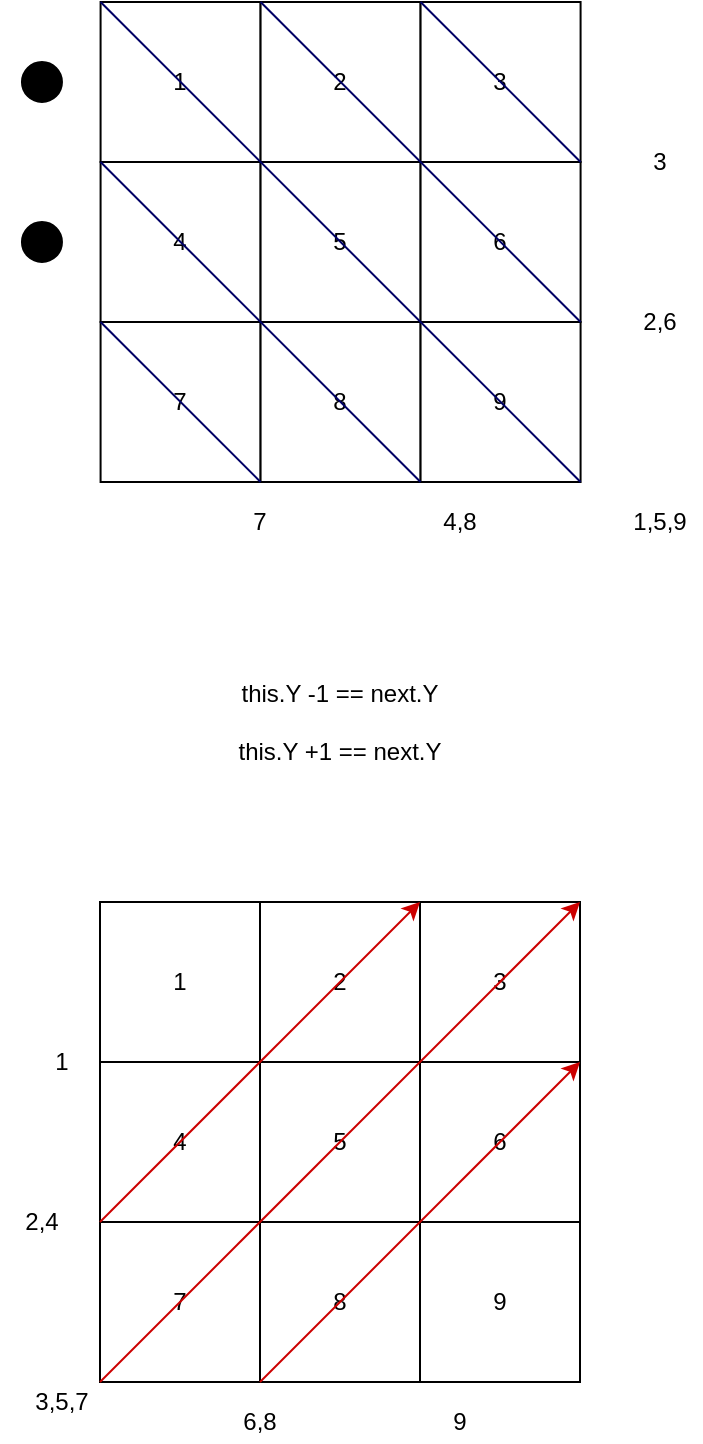<mxfile version="12.4.2" type="device" pages="5"><diagram id="hhUl_UIja0PKQaF3Jasj" name="Page-1"><mxGraphModel dx="918" dy="686" grid="1" gridSize="10" guides="1" tooltips="1" connect="1" arrows="1" fold="1" page="1" pageScale="1" pageWidth="850" pageHeight="1100" math="0" shadow="0"><root><mxCell id="0"/><mxCell id="1" parent="0"/><mxCell id="qcINFOnxojFROwpeBeab-1" value="1" style="whiteSpace=wrap;html=1;aspect=fixed;" parent="1" vertex="1"><mxGeometry x="274.29" y="120" width="80" height="80" as="geometry"/></mxCell><mxCell id="qcINFOnxojFROwpeBeab-2" value="2" style="whiteSpace=wrap;html=1;aspect=fixed;" parent="1" vertex="1"><mxGeometry x="354.29" y="120" width="80" height="80" as="geometry"/></mxCell><mxCell id="qcINFOnxojFROwpeBeab-3" value="3" style="whiteSpace=wrap;html=1;aspect=fixed;" parent="1" vertex="1"><mxGeometry x="434.29" y="120" width="80" height="80" as="geometry"/></mxCell><mxCell id="qcINFOnxojFROwpeBeab-5" value="4" style="whiteSpace=wrap;html=1;aspect=fixed;" parent="1" vertex="1"><mxGeometry x="274.29" y="200" width="80" height="80" as="geometry"/></mxCell><mxCell id="qcINFOnxojFROwpeBeab-6" value="5" style="whiteSpace=wrap;html=1;aspect=fixed;" parent="1" vertex="1"><mxGeometry x="354.29" y="200" width="80" height="80" as="geometry"/></mxCell><mxCell id="qcINFOnxojFROwpeBeab-7" value="6" style="whiteSpace=wrap;html=1;aspect=fixed;" parent="1" vertex="1"><mxGeometry x="434.29" y="200" width="80" height="80" as="geometry"/></mxCell><mxCell id="qcINFOnxojFROwpeBeab-9" value="7" style="whiteSpace=wrap;html=1;aspect=fixed;" parent="1" vertex="1"><mxGeometry x="274.29" y="280" width="80" height="80" as="geometry"/></mxCell><mxCell id="qcINFOnxojFROwpeBeab-10" value="8" style="whiteSpace=wrap;html=1;aspect=fixed;" parent="1" vertex="1"><mxGeometry x="354.29" y="280" width="80" height="80" as="geometry"/></mxCell><mxCell id="qcINFOnxojFROwpeBeab-11" value="9" style="whiteSpace=wrap;html=1;aspect=fixed;" parent="1" vertex="1"><mxGeometry x="434.29" y="280" width="80" height="80" as="geometry"/></mxCell><mxCell id="qcINFOnxojFROwpeBeab-18" value="1,5,9" style="text;html=1;strokeColor=none;fillColor=none;align=center;verticalAlign=middle;whiteSpace=wrap;rounded=0;" parent="1" vertex="1"><mxGeometry x="534.29" y="370" width="40" height="20" as="geometry"/></mxCell><mxCell id="qcINFOnxojFROwpeBeab-19" value="4,8" style="text;html=1;strokeColor=none;fillColor=none;align=center;verticalAlign=middle;whiteSpace=wrap;rounded=0;" parent="1" vertex="1"><mxGeometry x="434.29" y="370" width="40" height="20" as="geometry"/></mxCell><mxCell id="qcINFOnxojFROwpeBeab-20" value="7" style="text;html=1;strokeColor=none;fillColor=none;align=center;verticalAlign=middle;whiteSpace=wrap;rounded=0;" parent="1" vertex="1"><mxGeometry x="334.29" y="370" width="40" height="20" as="geometry"/></mxCell><mxCell id="qcINFOnxojFROwpeBeab-21" value="2,6" style="text;html=1;strokeColor=none;fillColor=none;align=center;verticalAlign=middle;whiteSpace=wrap;rounded=0;" parent="1" vertex="1"><mxGeometry x="534.29" y="270" width="40" height="20" as="geometry"/></mxCell><mxCell id="qcINFOnxojFROwpeBeab-22" value="3" style="text;html=1;strokeColor=none;fillColor=none;align=center;verticalAlign=middle;whiteSpace=wrap;rounded=0;" parent="1" vertex="1"><mxGeometry x="534.29" y="190" width="40" height="20" as="geometry"/></mxCell><mxCell id="qcINFOnxojFROwpeBeab-24" value="" style="endArrow=none;html=1;strokeColor=#000066;entryX=0;entryY=0;entryDx=0;entryDy=0;exitX=1;exitY=1;exitDx=0;exitDy=0;" parent="1" source="qcINFOnxojFROwpeBeab-9" target="qcINFOnxojFROwpeBeab-9" edge="1"><mxGeometry width="50" height="50" relative="1" as="geometry"><mxPoint x="270" y="460" as="sourcePoint"/><mxPoint x="320" y="410" as="targetPoint"/></mxGeometry></mxCell><mxCell id="qcINFOnxojFROwpeBeab-26" value="" style="endArrow=none;html=1;strokeColor=#000066;entryX=0;entryY=0;entryDx=0;entryDy=0;exitX=1;exitY=1;exitDx=0;exitDy=0;" parent="1" source="qcINFOnxojFROwpeBeab-10" target="qcINFOnxojFROwpeBeab-5" edge="1"><mxGeometry width="50" height="50" relative="1" as="geometry"><mxPoint x="270" y="460" as="sourcePoint"/><mxPoint x="320" y="410" as="targetPoint"/></mxGeometry></mxCell><mxCell id="qcINFOnxojFROwpeBeab-28" value="" style="endArrow=none;html=1;strokeColor=#000066;entryX=0;entryY=0;entryDx=0;entryDy=0;exitX=1;exitY=1;exitDx=0;exitDy=0;" parent="1" source="qcINFOnxojFROwpeBeab-11" target="qcINFOnxojFROwpeBeab-1" edge="1"><mxGeometry width="50" height="50" relative="1" as="geometry"><mxPoint x="270" y="460" as="sourcePoint"/><mxPoint x="320" y="410" as="targetPoint"/></mxGeometry></mxCell><mxCell id="qcINFOnxojFROwpeBeab-29" value="" style="endArrow=none;html=1;strokeColor=#000066;entryX=0;entryY=0;entryDx=0;entryDy=0;exitX=1;exitY=1;exitDx=0;exitDy=0;" parent="1" source="qcINFOnxojFROwpeBeab-7" target="qcINFOnxojFROwpeBeab-2" edge="1"><mxGeometry width="50" height="50" relative="1" as="geometry"><mxPoint x="524.29" y="370" as="sourcePoint"/><mxPoint x="284.29" y="130" as="targetPoint"/></mxGeometry></mxCell><mxCell id="qcINFOnxojFROwpeBeab-30" value="" style="endArrow=none;html=1;strokeColor=#000066;entryX=0;entryY=0;entryDx=0;entryDy=0;exitX=1;exitY=1;exitDx=0;exitDy=0;" parent="1" source="qcINFOnxojFROwpeBeab-3" target="qcINFOnxojFROwpeBeab-3" edge="1"><mxGeometry width="50" height="50" relative="1" as="geometry"><mxPoint x="534.29" y="380" as="sourcePoint"/><mxPoint x="294.29" y="140" as="targetPoint"/></mxGeometry></mxCell><mxCell id="qcINFOnxojFROwpeBeab-50" value="1" style="whiteSpace=wrap;html=1;aspect=fixed;" parent="1" vertex="1"><mxGeometry x="274" y="570" width="80" height="80" as="geometry"/></mxCell><mxCell id="qcINFOnxojFROwpeBeab-51" value="2" style="whiteSpace=wrap;html=1;aspect=fixed;" parent="1" vertex="1"><mxGeometry x="354" y="570" width="80" height="80" as="geometry"/></mxCell><mxCell id="qcINFOnxojFROwpeBeab-52" value="3" style="whiteSpace=wrap;html=1;aspect=fixed;" parent="1" vertex="1"><mxGeometry x="434" y="570" width="80" height="80" as="geometry"/></mxCell><mxCell id="qcINFOnxojFROwpeBeab-53" value="4" style="whiteSpace=wrap;html=1;aspect=fixed;" parent="1" vertex="1"><mxGeometry x="274" y="650" width="80" height="80" as="geometry"/></mxCell><mxCell id="qcINFOnxojFROwpeBeab-54" value="5" style="whiteSpace=wrap;html=1;aspect=fixed;" parent="1" vertex="1"><mxGeometry x="354" y="650" width="80" height="80" as="geometry"/></mxCell><mxCell id="qcINFOnxojFROwpeBeab-55" value="6" style="whiteSpace=wrap;html=1;aspect=fixed;" parent="1" vertex="1"><mxGeometry x="434" y="650" width="80" height="80" as="geometry"/></mxCell><mxCell id="qcINFOnxojFROwpeBeab-56" value="7" style="whiteSpace=wrap;html=1;aspect=fixed;" parent="1" vertex="1"><mxGeometry x="274" y="730" width="80" height="80" as="geometry"/></mxCell><mxCell id="qcINFOnxojFROwpeBeab-57" value="8" style="whiteSpace=wrap;html=1;aspect=fixed;" parent="1" vertex="1"><mxGeometry x="354" y="730" width="80" height="80" as="geometry"/></mxCell><mxCell id="qcINFOnxojFROwpeBeab-58" value="9" style="whiteSpace=wrap;html=1;aspect=fixed;" parent="1" vertex="1"><mxGeometry x="434" y="730" width="80" height="80" as="geometry"/></mxCell><mxCell id="qcINFOnxojFROwpeBeab-59" value="3,5,7" style="text;html=1;strokeColor=none;fillColor=none;align=center;verticalAlign=middle;whiteSpace=wrap;rounded=0;" parent="1" vertex="1"><mxGeometry x="234.98" y="810" width="40" height="20" as="geometry"/></mxCell><mxCell id="qcINFOnxojFROwpeBeab-60" value="9" style="text;html=1;strokeColor=none;fillColor=none;align=center;verticalAlign=middle;whiteSpace=wrap;rounded=0;" parent="1" vertex="1"><mxGeometry x="434" y="820" width="40" height="20" as="geometry"/></mxCell><mxCell id="qcINFOnxojFROwpeBeab-61" value="6,8" style="text;html=1;strokeColor=none;fillColor=none;align=center;verticalAlign=middle;whiteSpace=wrap;rounded=0;" parent="1" vertex="1"><mxGeometry x="334" y="820" width="40" height="20" as="geometry"/></mxCell><mxCell id="qcINFOnxojFROwpeBeab-62" value="2,4" style="text;html=1;strokeColor=none;fillColor=none;align=center;verticalAlign=middle;whiteSpace=wrap;rounded=0;" parent="1" vertex="1"><mxGeometry x="224.98" y="720" width="40" height="20" as="geometry"/></mxCell><mxCell id="qcINFOnxojFROwpeBeab-63" value="1" style="text;html=1;strokeColor=none;fillColor=none;align=center;verticalAlign=middle;whiteSpace=wrap;rounded=0;" parent="1" vertex="1"><mxGeometry x="234.98" y="640" width="40" height="20" as="geometry"/></mxCell><mxCell id="k8RGMREsu56HZFb45iDx-1" value="" style="ellipse;whiteSpace=wrap;html=1;aspect=fixed;fillColor=#000000;" vertex="1" parent="1"><mxGeometry x="234.98" y="150" width="20" height="20" as="geometry"/></mxCell><mxCell id="k8RGMREsu56HZFb45iDx-2" value="" style="ellipse;whiteSpace=wrap;html=1;aspect=fixed;fillColor=#000000;" vertex="1" parent="1"><mxGeometry x="234.98" y="230" width="20" height="20" as="geometry"/></mxCell><mxCell id="k8RGMREsu56HZFb45iDx-3" value="this.Y -1 == next.Y&lt;br&gt;&lt;br&gt;this.Y +1 == next.Y&lt;br&gt;" style="text;html=1;strokeColor=none;fillColor=none;align=center;verticalAlign=middle;whiteSpace=wrap;rounded=0;" vertex="1" parent="1"><mxGeometry x="296.29" y="420" width="196" height="120" as="geometry"/></mxCell><mxCell id="k8RGMREsu56HZFb45iDx-5" value="" style="endArrow=classic;html=1;exitX=0;exitY=1;exitDx=0;exitDy=0;entryX=0;entryY=0;entryDx=0;entryDy=0;strokeColor=#CC0000;" edge="1" parent="1" source="qcINFOnxojFROwpeBeab-53" target="qcINFOnxojFROwpeBeab-52"><mxGeometry width="50" height="50" relative="1" as="geometry"><mxPoint x="220" y="910" as="sourcePoint"/><mxPoint x="270" y="860" as="targetPoint"/></mxGeometry></mxCell><mxCell id="k8RGMREsu56HZFb45iDx-6" value="" style="endArrow=classic;html=1;exitX=0;exitY=1;exitDx=0;exitDy=0;entryX=1;entryY=0;entryDx=0;entryDy=0;strokeColor=#CC0000;" edge="1" parent="1" source="qcINFOnxojFROwpeBeab-56" target="qcINFOnxojFROwpeBeab-52"><mxGeometry width="50" height="50" relative="1" as="geometry"><mxPoint x="284" y="740" as="sourcePoint"/><mxPoint x="444" y="580" as="targetPoint"/></mxGeometry></mxCell><mxCell id="k8RGMREsu56HZFb45iDx-7" value="" style="endArrow=classic;html=1;exitX=0;exitY=1;exitDx=0;exitDy=0;entryX=1;entryY=0;entryDx=0;entryDy=0;strokeColor=#CC0000;" edge="1" parent="1" source="qcINFOnxojFROwpeBeab-57" target="qcINFOnxojFROwpeBeab-55"><mxGeometry width="50" height="50" relative="1" as="geometry"><mxPoint x="284" y="820" as="sourcePoint"/><mxPoint x="524" y="580" as="targetPoint"/></mxGeometry></mxCell></root></mxGraphModel></diagram><diagram id="cRPi8avUScHM-fkSyUWS" name="Page-2"><mxGraphModel dx="1102" dy="823" grid="1" gridSize="10" guides="1" tooltips="1" connect="1" arrows="1" fold="1" page="1" pageScale="1" pageWidth="850" pageHeight="1100" math="0" shadow="0"><root><mxCell id="-0-dJhQIbAr1tZPtdvLm-0"/><mxCell id="-0-dJhQIbAr1tZPtdvLm-1" parent="-0-dJhQIbAr1tZPtdvLm-0"/><mxCell id="-0-dJhQIbAr1tZPtdvLm-2" value="A1" style="whiteSpace=wrap;html=1;aspect=fixed;" parent="-0-dJhQIbAr1tZPtdvLm-1" vertex="1"><mxGeometry x="20" y="20" width="80" height="80" as="geometry"/></mxCell><mxCell id="-0-dJhQIbAr1tZPtdvLm-3" value="A2" style="whiteSpace=wrap;html=1;aspect=fixed;" parent="-0-dJhQIbAr1tZPtdvLm-1" vertex="1"><mxGeometry x="100" y="20" width="80" height="80" as="geometry"/></mxCell><mxCell id="-0-dJhQIbAr1tZPtdvLm-4" value="A3" style="whiteSpace=wrap;html=1;aspect=fixed;" parent="-0-dJhQIbAr1tZPtdvLm-1" vertex="1"><mxGeometry x="180" y="20" width="80" height="80" as="geometry"/></mxCell><mxCell id="-0-dJhQIbAr1tZPtdvLm-5" value="A4" style="whiteSpace=wrap;html=1;aspect=fixed;" parent="-0-dJhQIbAr1tZPtdvLm-1" vertex="1"><mxGeometry x="260" y="20" width="80" height="80" as="geometry"/></mxCell><mxCell id="-0-dJhQIbAr1tZPtdvLm-6" value="A5" style="whiteSpace=wrap;html=1;aspect=fixed;" parent="-0-dJhQIbAr1tZPtdvLm-1" vertex="1"><mxGeometry x="340" y="20" width="80" height="80" as="geometry"/></mxCell><mxCell id="-0-dJhQIbAr1tZPtdvLm-7" value="A6" style="whiteSpace=wrap;html=1;aspect=fixed;" parent="-0-dJhQIbAr1tZPtdvLm-1" vertex="1"><mxGeometry x="420" y="20" width="80" height="80" as="geometry"/></mxCell><mxCell id="-0-dJhQIbAr1tZPtdvLm-8" value="A7" style="whiteSpace=wrap;html=1;aspect=fixed;" parent="-0-dJhQIbAr1tZPtdvLm-1" vertex="1"><mxGeometry x="500" y="20" width="80" height="80" as="geometry"/></mxCell><mxCell id="-0-dJhQIbAr1tZPtdvLm-9" value="A8" style="whiteSpace=wrap;html=1;aspect=fixed;" parent="-0-dJhQIbAr1tZPtdvLm-1" vertex="1"><mxGeometry x="580" y="20" width="80" height="80" as="geometry"/></mxCell><mxCell id="-0-dJhQIbAr1tZPtdvLm-10" value="B1" style="whiteSpace=wrap;html=1;aspect=fixed;" parent="-0-dJhQIbAr1tZPtdvLm-1" vertex="1"><mxGeometry x="20" y="100" width="80" height="80" as="geometry"/></mxCell><mxCell id="-0-dJhQIbAr1tZPtdvLm-11" value="B2" style="whiteSpace=wrap;html=1;aspect=fixed;" parent="-0-dJhQIbAr1tZPtdvLm-1" vertex="1"><mxGeometry x="100" y="100" width="80" height="80" as="geometry"/></mxCell><mxCell id="-0-dJhQIbAr1tZPtdvLm-12" value="B3" style="whiteSpace=wrap;html=1;aspect=fixed;" parent="-0-dJhQIbAr1tZPtdvLm-1" vertex="1"><mxGeometry x="180" y="100" width="80" height="80" as="geometry"/></mxCell><mxCell id="-0-dJhQIbAr1tZPtdvLm-13" value="B4" style="whiteSpace=wrap;html=1;aspect=fixed;" parent="-0-dJhQIbAr1tZPtdvLm-1" vertex="1"><mxGeometry x="260" y="100" width="80" height="80" as="geometry"/></mxCell><mxCell id="-0-dJhQIbAr1tZPtdvLm-14" value="B5" style="whiteSpace=wrap;html=1;aspect=fixed;" parent="-0-dJhQIbAr1tZPtdvLm-1" vertex="1"><mxGeometry x="340" y="100" width="80" height="80" as="geometry"/></mxCell><mxCell id="-0-dJhQIbAr1tZPtdvLm-15" value="B6" style="whiteSpace=wrap;html=1;aspect=fixed;" parent="-0-dJhQIbAr1tZPtdvLm-1" vertex="1"><mxGeometry x="420" y="100" width="80" height="80" as="geometry"/></mxCell><mxCell id="-0-dJhQIbAr1tZPtdvLm-16" value="B7" style="whiteSpace=wrap;html=1;aspect=fixed;" parent="-0-dJhQIbAr1tZPtdvLm-1" vertex="1"><mxGeometry x="500" y="100" width="80" height="80" as="geometry"/></mxCell><mxCell id="-0-dJhQIbAr1tZPtdvLm-17" value="B8" style="whiteSpace=wrap;html=1;aspect=fixed;" parent="-0-dJhQIbAr1tZPtdvLm-1" vertex="1"><mxGeometry x="580" y="100" width="80" height="80" as="geometry"/></mxCell><mxCell id="-0-dJhQIbAr1tZPtdvLm-18" value="C1" style="whiteSpace=wrap;html=1;aspect=fixed;" parent="-0-dJhQIbAr1tZPtdvLm-1" vertex="1"><mxGeometry x="20" y="180" width="80" height="80" as="geometry"/></mxCell><mxCell id="-0-dJhQIbAr1tZPtdvLm-19" value="C2" style="whiteSpace=wrap;html=1;aspect=fixed;" parent="-0-dJhQIbAr1tZPtdvLm-1" vertex="1"><mxGeometry x="100" y="180" width="80" height="80" as="geometry"/></mxCell><mxCell id="-0-dJhQIbAr1tZPtdvLm-20" value="C3" style="whiteSpace=wrap;html=1;aspect=fixed;" parent="-0-dJhQIbAr1tZPtdvLm-1" vertex="1"><mxGeometry x="180" y="180" width="80" height="80" as="geometry"/></mxCell><mxCell id="-0-dJhQIbAr1tZPtdvLm-21" value="C4" style="whiteSpace=wrap;html=1;aspect=fixed;" parent="-0-dJhQIbAr1tZPtdvLm-1" vertex="1"><mxGeometry x="260" y="180" width="80" height="80" as="geometry"/></mxCell><mxCell id="-0-dJhQIbAr1tZPtdvLm-22" value="C5" style="whiteSpace=wrap;html=1;aspect=fixed;" parent="-0-dJhQIbAr1tZPtdvLm-1" vertex="1"><mxGeometry x="340" y="180" width="80" height="80" as="geometry"/></mxCell><mxCell id="-0-dJhQIbAr1tZPtdvLm-23" value="C6" style="whiteSpace=wrap;html=1;aspect=fixed;" parent="-0-dJhQIbAr1tZPtdvLm-1" vertex="1"><mxGeometry x="420" y="180" width="80" height="80" as="geometry"/></mxCell><mxCell id="-0-dJhQIbAr1tZPtdvLm-24" value="C7" style="whiteSpace=wrap;html=1;aspect=fixed;" parent="-0-dJhQIbAr1tZPtdvLm-1" vertex="1"><mxGeometry x="500" y="180" width="80" height="80" as="geometry"/></mxCell><mxCell id="-0-dJhQIbAr1tZPtdvLm-25" value="C8" style="whiteSpace=wrap;html=1;aspect=fixed;" parent="-0-dJhQIbAr1tZPtdvLm-1" vertex="1"><mxGeometry x="580" y="180" width="80" height="80" as="geometry"/></mxCell><mxCell id="-0-dJhQIbAr1tZPtdvLm-26" value="D1" style="whiteSpace=wrap;html=1;aspect=fixed;" parent="-0-dJhQIbAr1tZPtdvLm-1" vertex="1"><mxGeometry x="20" y="260" width="80" height="80" as="geometry"/></mxCell><mxCell id="-0-dJhQIbAr1tZPtdvLm-27" value="D2" style="whiteSpace=wrap;html=1;aspect=fixed;" parent="-0-dJhQIbAr1tZPtdvLm-1" vertex="1"><mxGeometry x="100" y="260" width="80" height="80" as="geometry"/></mxCell><mxCell id="-0-dJhQIbAr1tZPtdvLm-28" value="D3" style="whiteSpace=wrap;html=1;aspect=fixed;" parent="-0-dJhQIbAr1tZPtdvLm-1" vertex="1"><mxGeometry x="180" y="260" width="80" height="80" as="geometry"/></mxCell><mxCell id="-0-dJhQIbAr1tZPtdvLm-29" value="D4" style="whiteSpace=wrap;html=1;aspect=fixed;" parent="-0-dJhQIbAr1tZPtdvLm-1" vertex="1"><mxGeometry x="260" y="260" width="80" height="80" as="geometry"/></mxCell><mxCell id="-0-dJhQIbAr1tZPtdvLm-30" value="D5" style="whiteSpace=wrap;html=1;aspect=fixed;" parent="-0-dJhQIbAr1tZPtdvLm-1" vertex="1"><mxGeometry x="340" y="260" width="80" height="80" as="geometry"/></mxCell><mxCell id="-0-dJhQIbAr1tZPtdvLm-31" value="D6" style="whiteSpace=wrap;html=1;aspect=fixed;" parent="-0-dJhQIbAr1tZPtdvLm-1" vertex="1"><mxGeometry x="420" y="260" width="80" height="80" as="geometry"/></mxCell><mxCell id="-0-dJhQIbAr1tZPtdvLm-32" value="D7" style="whiteSpace=wrap;html=1;aspect=fixed;" parent="-0-dJhQIbAr1tZPtdvLm-1" vertex="1"><mxGeometry x="500" y="260" width="80" height="80" as="geometry"/></mxCell><mxCell id="-0-dJhQIbAr1tZPtdvLm-33" value="D8" style="whiteSpace=wrap;html=1;aspect=fixed;" parent="-0-dJhQIbAr1tZPtdvLm-1" vertex="1"><mxGeometry x="580" y="260" width="80" height="80" as="geometry"/></mxCell><mxCell id="-0-dJhQIbAr1tZPtdvLm-34" value="E1" style="whiteSpace=wrap;html=1;aspect=fixed;" parent="-0-dJhQIbAr1tZPtdvLm-1" vertex="1"><mxGeometry x="20" y="340" width="80" height="80" as="geometry"/></mxCell><mxCell id="-0-dJhQIbAr1tZPtdvLm-35" value="E2" style="whiteSpace=wrap;html=1;aspect=fixed;" parent="-0-dJhQIbAr1tZPtdvLm-1" vertex="1"><mxGeometry x="100" y="340" width="80" height="80" as="geometry"/></mxCell><mxCell id="-0-dJhQIbAr1tZPtdvLm-36" value="E3" style="whiteSpace=wrap;html=1;aspect=fixed;" parent="-0-dJhQIbAr1tZPtdvLm-1" vertex="1"><mxGeometry x="180" y="340" width="80" height="80" as="geometry"/></mxCell><mxCell id="-0-dJhQIbAr1tZPtdvLm-37" value="E4" style="whiteSpace=wrap;html=1;aspect=fixed;" parent="-0-dJhQIbAr1tZPtdvLm-1" vertex="1"><mxGeometry x="260" y="340" width="80" height="80" as="geometry"/></mxCell><mxCell id="-0-dJhQIbAr1tZPtdvLm-38" value="E5" style="whiteSpace=wrap;html=1;aspect=fixed;" parent="-0-dJhQIbAr1tZPtdvLm-1" vertex="1"><mxGeometry x="340" y="340" width="80" height="80" as="geometry"/></mxCell><mxCell id="-0-dJhQIbAr1tZPtdvLm-39" value="E6" style="whiteSpace=wrap;html=1;aspect=fixed;" parent="-0-dJhQIbAr1tZPtdvLm-1" vertex="1"><mxGeometry x="420" y="340" width="80" height="80" as="geometry"/></mxCell><mxCell id="-0-dJhQIbAr1tZPtdvLm-40" value="E7" style="whiteSpace=wrap;html=1;aspect=fixed;" parent="-0-dJhQIbAr1tZPtdvLm-1" vertex="1"><mxGeometry x="500" y="340" width="80" height="80" as="geometry"/></mxCell><mxCell id="-0-dJhQIbAr1tZPtdvLm-41" value="E8" style="whiteSpace=wrap;html=1;aspect=fixed;" parent="-0-dJhQIbAr1tZPtdvLm-1" vertex="1"><mxGeometry x="580" y="340" width="80" height="80" as="geometry"/></mxCell><mxCell id="-0-dJhQIbAr1tZPtdvLm-42" value="F1" style="whiteSpace=wrap;html=1;aspect=fixed;" parent="-0-dJhQIbAr1tZPtdvLm-1" vertex="1"><mxGeometry x="20" y="420" width="80" height="80" as="geometry"/></mxCell><mxCell id="-0-dJhQIbAr1tZPtdvLm-43" value="F2" style="whiteSpace=wrap;html=1;aspect=fixed;" parent="-0-dJhQIbAr1tZPtdvLm-1" vertex="1"><mxGeometry x="100" y="420" width="80" height="80" as="geometry"/></mxCell><mxCell id="-0-dJhQIbAr1tZPtdvLm-44" value="F3" style="whiteSpace=wrap;html=1;aspect=fixed;" parent="-0-dJhQIbAr1tZPtdvLm-1" vertex="1"><mxGeometry x="180" y="420" width="80" height="80" as="geometry"/></mxCell><mxCell id="-0-dJhQIbAr1tZPtdvLm-45" value="F4" style="whiteSpace=wrap;html=1;aspect=fixed;" parent="-0-dJhQIbAr1tZPtdvLm-1" vertex="1"><mxGeometry x="260" y="420" width="80" height="80" as="geometry"/></mxCell><mxCell id="-0-dJhQIbAr1tZPtdvLm-46" value="F5" style="whiteSpace=wrap;html=1;aspect=fixed;" parent="-0-dJhQIbAr1tZPtdvLm-1" vertex="1"><mxGeometry x="340" y="420" width="80" height="80" as="geometry"/></mxCell><mxCell id="-0-dJhQIbAr1tZPtdvLm-47" value="F6" style="whiteSpace=wrap;html=1;aspect=fixed;" parent="-0-dJhQIbAr1tZPtdvLm-1" vertex="1"><mxGeometry x="420" y="420" width="80" height="80" as="geometry"/></mxCell><mxCell id="-0-dJhQIbAr1tZPtdvLm-48" value="F7" style="whiteSpace=wrap;html=1;aspect=fixed;" parent="-0-dJhQIbAr1tZPtdvLm-1" vertex="1"><mxGeometry x="500" y="420" width="80" height="80" as="geometry"/></mxCell><mxCell id="-0-dJhQIbAr1tZPtdvLm-49" value="F8" style="whiteSpace=wrap;html=1;aspect=fixed;" parent="-0-dJhQIbAr1tZPtdvLm-1" vertex="1"><mxGeometry x="580" y="420" width="80" height="80" as="geometry"/></mxCell><mxCell id="-0-dJhQIbAr1tZPtdvLm-50" value="G1" style="whiteSpace=wrap;html=1;aspect=fixed;" parent="-0-dJhQIbAr1tZPtdvLm-1" vertex="1"><mxGeometry x="20" y="500" width="80" height="80" as="geometry"/></mxCell><mxCell id="-0-dJhQIbAr1tZPtdvLm-51" value="G2" style="whiteSpace=wrap;html=1;aspect=fixed;" parent="-0-dJhQIbAr1tZPtdvLm-1" vertex="1"><mxGeometry x="100" y="500" width="80" height="80" as="geometry"/></mxCell><mxCell id="-0-dJhQIbAr1tZPtdvLm-52" value="G3" style="whiteSpace=wrap;html=1;aspect=fixed;" parent="-0-dJhQIbAr1tZPtdvLm-1" vertex="1"><mxGeometry x="180" y="500" width="80" height="80" as="geometry"/></mxCell><mxCell id="-0-dJhQIbAr1tZPtdvLm-53" value="G4" style="whiteSpace=wrap;html=1;aspect=fixed;" parent="-0-dJhQIbAr1tZPtdvLm-1" vertex="1"><mxGeometry x="260" y="500" width="80" height="80" as="geometry"/></mxCell><mxCell id="-0-dJhQIbAr1tZPtdvLm-54" value="G5" style="whiteSpace=wrap;html=1;aspect=fixed;" parent="-0-dJhQIbAr1tZPtdvLm-1" vertex="1"><mxGeometry x="340" y="500" width="80" height="80" as="geometry"/></mxCell><mxCell id="-0-dJhQIbAr1tZPtdvLm-55" value="G6" style="whiteSpace=wrap;html=1;aspect=fixed;" parent="-0-dJhQIbAr1tZPtdvLm-1" vertex="1"><mxGeometry x="420" y="500" width="80" height="80" as="geometry"/></mxCell><mxCell id="-0-dJhQIbAr1tZPtdvLm-56" value="G7" style="whiteSpace=wrap;html=1;aspect=fixed;" parent="-0-dJhQIbAr1tZPtdvLm-1" vertex="1"><mxGeometry x="500" y="500" width="80" height="80" as="geometry"/></mxCell><mxCell id="-0-dJhQIbAr1tZPtdvLm-57" value="G8" style="whiteSpace=wrap;html=1;aspect=fixed;" parent="-0-dJhQIbAr1tZPtdvLm-1" vertex="1"><mxGeometry x="580" y="500" width="80" height="80" as="geometry"/></mxCell><mxCell id="-0-dJhQIbAr1tZPtdvLm-58" value="H1" style="whiteSpace=wrap;html=1;aspect=fixed;" parent="-0-dJhQIbAr1tZPtdvLm-1" vertex="1"><mxGeometry x="20" y="580" width="80" height="80" as="geometry"/></mxCell><mxCell id="-0-dJhQIbAr1tZPtdvLm-59" value="H2" style="whiteSpace=wrap;html=1;aspect=fixed;" parent="-0-dJhQIbAr1tZPtdvLm-1" vertex="1"><mxGeometry x="100" y="580" width="80" height="80" as="geometry"/></mxCell><mxCell id="-0-dJhQIbAr1tZPtdvLm-60" value="H3" style="whiteSpace=wrap;html=1;aspect=fixed;" parent="-0-dJhQIbAr1tZPtdvLm-1" vertex="1"><mxGeometry x="180" y="580" width="80" height="80" as="geometry"/></mxCell><mxCell id="-0-dJhQIbAr1tZPtdvLm-61" value="H4" style="whiteSpace=wrap;html=1;aspect=fixed;" parent="-0-dJhQIbAr1tZPtdvLm-1" vertex="1"><mxGeometry x="260" y="580" width="80" height="80" as="geometry"/></mxCell><mxCell id="-0-dJhQIbAr1tZPtdvLm-62" value="H5" style="whiteSpace=wrap;html=1;aspect=fixed;" parent="-0-dJhQIbAr1tZPtdvLm-1" vertex="1"><mxGeometry x="340" y="580" width="80" height="80" as="geometry"/></mxCell><mxCell id="-0-dJhQIbAr1tZPtdvLm-63" value="H6" style="whiteSpace=wrap;html=1;aspect=fixed;" parent="-0-dJhQIbAr1tZPtdvLm-1" vertex="1"><mxGeometry x="420" y="580" width="80" height="80" as="geometry"/></mxCell><mxCell id="-0-dJhQIbAr1tZPtdvLm-64" value="H7" style="whiteSpace=wrap;html=1;aspect=fixed;" parent="-0-dJhQIbAr1tZPtdvLm-1" vertex="1"><mxGeometry x="500" y="580" width="80" height="80" as="geometry"/></mxCell><mxCell id="-0-dJhQIbAr1tZPtdvLm-65" value="H8" style="whiteSpace=wrap;html=1;aspect=fixed;" parent="-0-dJhQIbAr1tZPtdvLm-1" vertex="1"><mxGeometry x="580" y="580" width="80" height="80" as="geometry"/></mxCell><mxCell id="gYcisJ5dhlKkaqTm2_Nb-1" style="edgeStyle=none;rounded=0;orthogonalLoop=1;jettySize=auto;html=1;exitX=0;exitY=0;exitDx=0;exitDy=0;entryX=1;entryY=1;entryDx=0;entryDy=0;strokeColor=#000066;" parent="-0-dJhQIbAr1tZPtdvLm-1" source="-0-dJhQIbAr1tZPtdvLm-2" target="-0-dJhQIbAr1tZPtdvLm-65" edge="1"><mxGeometry relative="1" as="geometry"/></mxCell><mxCell id="gYcisJ5dhlKkaqTm2_Nb-2" style="edgeStyle=none;rounded=0;orthogonalLoop=1;jettySize=auto;html=1;exitX=0;exitY=0;exitDx=0;exitDy=0;entryX=1;entryY=1;entryDx=0;entryDy=0;strokeColor=#000066;" parent="-0-dJhQIbAr1tZPtdvLm-1" source="-0-dJhQIbAr1tZPtdvLm-10" target="-0-dJhQIbAr1tZPtdvLm-64" edge="1"><mxGeometry relative="1" as="geometry"/></mxCell><mxCell id="gYcisJ5dhlKkaqTm2_Nb-3" style="edgeStyle=none;rounded=0;orthogonalLoop=1;jettySize=auto;html=1;exitX=0;exitY=0;exitDx=0;exitDy=0;entryX=1;entryY=1;entryDx=0;entryDy=0;strokeColor=#000066;" parent="-0-dJhQIbAr1tZPtdvLm-1" source="-0-dJhQIbAr1tZPtdvLm-18" target="-0-dJhQIbAr1tZPtdvLm-63" edge="1"><mxGeometry relative="1" as="geometry"/></mxCell><mxCell id="gYcisJ5dhlKkaqTm2_Nb-4" style="edgeStyle=none;rounded=0;orthogonalLoop=1;jettySize=auto;html=1;exitX=0;exitY=0;exitDx=0;exitDy=0;entryX=1;entryY=1;entryDx=0;entryDy=0;strokeColor=#000066;" parent="-0-dJhQIbAr1tZPtdvLm-1" source="-0-dJhQIbAr1tZPtdvLm-26" target="-0-dJhQIbAr1tZPtdvLm-62" edge="1"><mxGeometry relative="1" as="geometry"/></mxCell><mxCell id="gYcisJ5dhlKkaqTm2_Nb-5" style="edgeStyle=none;rounded=0;orthogonalLoop=1;jettySize=auto;html=1;exitX=0;exitY=0;exitDx=0;exitDy=0;entryX=1;entryY=1;entryDx=0;entryDy=0;strokeColor=#000066;" parent="-0-dJhQIbAr1tZPtdvLm-1" source="-0-dJhQIbAr1tZPtdvLm-34" target="-0-dJhQIbAr1tZPtdvLm-61" edge="1"><mxGeometry relative="1" as="geometry"/></mxCell><mxCell id="gYcisJ5dhlKkaqTm2_Nb-6" style="edgeStyle=none;rounded=0;orthogonalLoop=1;jettySize=auto;html=1;exitX=0;exitY=0;exitDx=0;exitDy=0;entryX=1;entryY=1;entryDx=0;entryDy=0;strokeColor=#000066;" parent="-0-dJhQIbAr1tZPtdvLm-1" source="-0-dJhQIbAr1tZPtdvLm-42" target="-0-dJhQIbAr1tZPtdvLm-60" edge="1"><mxGeometry relative="1" as="geometry"/></mxCell><mxCell id="gYcisJ5dhlKkaqTm2_Nb-7" style="edgeStyle=none;rounded=0;orthogonalLoop=1;jettySize=auto;html=1;exitX=0;exitY=0;exitDx=0;exitDy=0;entryX=1;entryY=1;entryDx=0;entryDy=0;strokeColor=#000066;" parent="-0-dJhQIbAr1tZPtdvLm-1" source="-0-dJhQIbAr1tZPtdvLm-50" target="-0-dJhQIbAr1tZPtdvLm-59" edge="1"><mxGeometry relative="1" as="geometry"/></mxCell><mxCell id="gYcisJ5dhlKkaqTm2_Nb-8" style="edgeStyle=none;rounded=0;orthogonalLoop=1;jettySize=auto;html=1;exitX=0;exitY=0;exitDx=0;exitDy=0;entryX=1;entryY=1;entryDx=0;entryDy=0;strokeColor=#000066;" parent="-0-dJhQIbAr1tZPtdvLm-1" source="-0-dJhQIbAr1tZPtdvLm-58" target="-0-dJhQIbAr1tZPtdvLm-58" edge="1"><mxGeometry relative="1" as="geometry"/></mxCell><mxCell id="gYcisJ5dhlKkaqTm2_Nb-9" style="edgeStyle=none;rounded=0;orthogonalLoop=1;jettySize=auto;html=1;exitX=0;exitY=0;exitDx=0;exitDy=0;entryX=1;entryY=1;entryDx=0;entryDy=0;strokeColor=#000066;" parent="-0-dJhQIbAr1tZPtdvLm-1" source="-0-dJhQIbAr1tZPtdvLm-3" target="-0-dJhQIbAr1tZPtdvLm-57" edge="1"><mxGeometry relative="1" as="geometry"/></mxCell><mxCell id="5cX6wpFSPjs_AkjhnDuZ-0" style="edgeStyle=none;rounded=0;orthogonalLoop=1;jettySize=auto;html=1;exitX=0;exitY=0;exitDx=0;exitDy=0;entryX=1;entryY=1;entryDx=0;entryDy=0;strokeColor=#000066;" parent="-0-dJhQIbAr1tZPtdvLm-1" source="-0-dJhQIbAr1tZPtdvLm-4" target="-0-dJhQIbAr1tZPtdvLm-49" edge="1"><mxGeometry relative="1" as="geometry"/></mxCell><mxCell id="5cX6wpFSPjs_AkjhnDuZ-1" style="edgeStyle=none;rounded=0;orthogonalLoop=1;jettySize=auto;html=1;exitX=0;exitY=0;exitDx=0;exitDy=0;entryX=1;entryY=1;entryDx=0;entryDy=0;strokeColor=#000066;" parent="-0-dJhQIbAr1tZPtdvLm-1" source="-0-dJhQIbAr1tZPtdvLm-5" target="-0-dJhQIbAr1tZPtdvLm-41" edge="1"><mxGeometry relative="1" as="geometry"/></mxCell><mxCell id="5cX6wpFSPjs_AkjhnDuZ-2" style="edgeStyle=none;rounded=0;orthogonalLoop=1;jettySize=auto;html=1;exitX=0;exitY=0;exitDx=0;exitDy=0;entryX=1;entryY=0;entryDx=0;entryDy=0;strokeColor=#000066;" parent="-0-dJhQIbAr1tZPtdvLm-1" source="-0-dJhQIbAr1tZPtdvLm-6" target="-0-dJhQIbAr1tZPtdvLm-41" edge="1"><mxGeometry relative="1" as="geometry"/></mxCell><mxCell id="5cX6wpFSPjs_AkjhnDuZ-3" style="edgeStyle=none;rounded=0;orthogonalLoop=1;jettySize=auto;html=1;exitX=1;exitY=0;exitDx=0;exitDy=0;entryX=1;entryY=1;entryDx=0;entryDy=0;strokeColor=#000066;" parent="-0-dJhQIbAr1tZPtdvLm-1" source="-0-dJhQIbAr1tZPtdvLm-6" target="-0-dJhQIbAr1tZPtdvLm-25" edge="1"><mxGeometry relative="1" as="geometry"/></mxCell><mxCell id="5cX6wpFSPjs_AkjhnDuZ-4" style="edgeStyle=none;rounded=0;orthogonalLoop=1;jettySize=auto;html=1;exitX=1;exitY=0;exitDx=0;exitDy=0;entryX=1;entryY=0;entryDx=0;entryDy=0;strokeColor=#000066;" parent="-0-dJhQIbAr1tZPtdvLm-1" source="-0-dJhQIbAr1tZPtdvLm-7" target="-0-dJhQIbAr1tZPtdvLm-25" edge="1"><mxGeometry relative="1" as="geometry"/></mxCell><mxCell id="5cX6wpFSPjs_AkjhnDuZ-5" style="edgeStyle=none;rounded=0;orthogonalLoop=1;jettySize=auto;html=1;exitX=0;exitY=0;exitDx=0;exitDy=0;entryX=1;entryY=0;entryDx=0;entryDy=0;strokeColor=#000066;" parent="-0-dJhQIbAr1tZPtdvLm-1" source="-0-dJhQIbAr1tZPtdvLm-9" target="-0-dJhQIbAr1tZPtdvLm-17" edge="1"><mxGeometry relative="1" as="geometry"/></mxCell></root></mxGraphModel></diagram><diagram id="YNIQTZosLHVJLiz_UI21" name="Page-3"><mxGraphModel dx="1102" dy="823" grid="1" gridSize="10" guides="1" tooltips="1" connect="1" arrows="1" fold="1" page="1" pageScale="1" pageWidth="850" pageHeight="1100" math="0" shadow="0"><root><mxCell id="UHWHvLBby1FwCon9CFqI-0"/><mxCell id="UHWHvLBby1FwCon9CFqI-1" parent="UHWHvLBby1FwCon9CFqI-0"/><mxCell id="UHWHvLBby1FwCon9CFqI-2" value="A1" style="whiteSpace=wrap;html=1;aspect=fixed;" parent="UHWHvLBby1FwCon9CFqI-1" vertex="1"><mxGeometry x="20" y="20" width="80" height="80" as="geometry"/></mxCell><mxCell id="UHWHvLBby1FwCon9CFqI-3" value="A2" style="whiteSpace=wrap;html=1;aspect=fixed;" parent="UHWHvLBby1FwCon9CFqI-1" vertex="1"><mxGeometry x="100" y="20" width="80" height="80" as="geometry"/></mxCell><mxCell id="UHWHvLBby1FwCon9CFqI-4" value="A3" style="whiteSpace=wrap;html=1;aspect=fixed;" parent="UHWHvLBby1FwCon9CFqI-1" vertex="1"><mxGeometry x="180" y="20" width="80" height="80" as="geometry"/></mxCell><mxCell id="UHWHvLBby1FwCon9CFqI-5" value="A4" style="whiteSpace=wrap;html=1;aspect=fixed;" parent="UHWHvLBby1FwCon9CFqI-1" vertex="1"><mxGeometry x="260" y="20" width="80" height="80" as="geometry"/></mxCell><mxCell id="UHWHvLBby1FwCon9CFqI-6" value="A5" style="whiteSpace=wrap;html=1;aspect=fixed;" parent="UHWHvLBby1FwCon9CFqI-1" vertex="1"><mxGeometry x="340" y="20" width="80" height="80" as="geometry"/></mxCell><mxCell id="UHWHvLBby1FwCon9CFqI-7" value="A6" style="whiteSpace=wrap;html=1;aspect=fixed;" parent="UHWHvLBby1FwCon9CFqI-1" vertex="1"><mxGeometry x="420" y="20" width="80" height="80" as="geometry"/></mxCell><mxCell id="UHWHvLBby1FwCon9CFqI-8" value="A7" style="whiteSpace=wrap;html=1;aspect=fixed;" parent="UHWHvLBby1FwCon9CFqI-1" vertex="1"><mxGeometry x="500" y="20" width="80" height="80" as="geometry"/></mxCell><mxCell id="UHWHvLBby1FwCon9CFqI-9" value="A8" style="whiteSpace=wrap;html=1;aspect=fixed;" parent="UHWHvLBby1FwCon9CFqI-1" vertex="1"><mxGeometry x="580" y="20" width="80" height="80" as="geometry"/></mxCell><mxCell id="UHWHvLBby1FwCon9CFqI-10" value="B1" style="whiteSpace=wrap;html=1;aspect=fixed;" parent="UHWHvLBby1FwCon9CFqI-1" vertex="1"><mxGeometry x="20" y="100" width="80" height="80" as="geometry"/></mxCell><mxCell id="UHWHvLBby1FwCon9CFqI-11" value="B2" style="whiteSpace=wrap;html=1;aspect=fixed;" parent="UHWHvLBby1FwCon9CFqI-1" vertex="1"><mxGeometry x="100" y="100" width="80" height="80" as="geometry"/></mxCell><mxCell id="UHWHvLBby1FwCon9CFqI-12" value="B3" style="whiteSpace=wrap;html=1;aspect=fixed;" parent="UHWHvLBby1FwCon9CFqI-1" vertex="1"><mxGeometry x="180" y="100" width="80" height="80" as="geometry"/></mxCell><mxCell id="UHWHvLBby1FwCon9CFqI-13" value="B4" style="whiteSpace=wrap;html=1;aspect=fixed;" parent="UHWHvLBby1FwCon9CFqI-1" vertex="1"><mxGeometry x="260" y="100" width="80" height="80" as="geometry"/></mxCell><mxCell id="UHWHvLBby1FwCon9CFqI-14" value="B5" style="whiteSpace=wrap;html=1;aspect=fixed;" parent="UHWHvLBby1FwCon9CFqI-1" vertex="1"><mxGeometry x="340" y="100" width="80" height="80" as="geometry"/></mxCell><mxCell id="UHWHvLBby1FwCon9CFqI-15" value="B6" style="whiteSpace=wrap;html=1;aspect=fixed;" parent="UHWHvLBby1FwCon9CFqI-1" vertex="1"><mxGeometry x="420" y="100" width="80" height="80" as="geometry"/></mxCell><mxCell id="UHWHvLBby1FwCon9CFqI-16" value="B7" style="whiteSpace=wrap;html=1;aspect=fixed;" parent="UHWHvLBby1FwCon9CFqI-1" vertex="1"><mxGeometry x="500" y="100" width="80" height="80" as="geometry"/></mxCell><mxCell id="UHWHvLBby1FwCon9CFqI-17" value="B8" style="whiteSpace=wrap;html=1;aspect=fixed;" parent="UHWHvLBby1FwCon9CFqI-1" vertex="1"><mxGeometry x="580" y="100" width="80" height="80" as="geometry"/></mxCell><mxCell id="UHWHvLBby1FwCon9CFqI-18" value="C1" style="whiteSpace=wrap;html=1;aspect=fixed;" parent="UHWHvLBby1FwCon9CFqI-1" vertex="1"><mxGeometry x="20" y="180" width="80" height="80" as="geometry"/></mxCell><mxCell id="UHWHvLBby1FwCon9CFqI-19" value="C2" style="whiteSpace=wrap;html=1;aspect=fixed;" parent="UHWHvLBby1FwCon9CFqI-1" vertex="1"><mxGeometry x="100" y="180" width="80" height="80" as="geometry"/></mxCell><mxCell id="UHWHvLBby1FwCon9CFqI-20" value="C3" style="whiteSpace=wrap;html=1;aspect=fixed;" parent="UHWHvLBby1FwCon9CFqI-1" vertex="1"><mxGeometry x="180" y="180" width="80" height="80" as="geometry"/></mxCell><mxCell id="UHWHvLBby1FwCon9CFqI-21" value="C4" style="whiteSpace=wrap;html=1;aspect=fixed;" parent="UHWHvLBby1FwCon9CFqI-1" vertex="1"><mxGeometry x="260" y="180" width="80" height="80" as="geometry"/></mxCell><mxCell id="UHWHvLBby1FwCon9CFqI-22" value="C5" style="whiteSpace=wrap;html=1;aspect=fixed;" parent="UHWHvLBby1FwCon9CFqI-1" vertex="1"><mxGeometry x="340" y="180" width="80" height="80" as="geometry"/></mxCell><mxCell id="UHWHvLBby1FwCon9CFqI-23" value="C6" style="whiteSpace=wrap;html=1;aspect=fixed;" parent="UHWHvLBby1FwCon9CFqI-1" vertex="1"><mxGeometry x="420" y="180" width="80" height="80" as="geometry"/></mxCell><mxCell id="UHWHvLBby1FwCon9CFqI-24" value="C7" style="whiteSpace=wrap;html=1;aspect=fixed;" parent="UHWHvLBby1FwCon9CFqI-1" vertex="1"><mxGeometry x="500" y="180" width="80" height="80" as="geometry"/></mxCell><mxCell id="UHWHvLBby1FwCon9CFqI-25" value="C8" style="whiteSpace=wrap;html=1;aspect=fixed;" parent="UHWHvLBby1FwCon9CFqI-1" vertex="1"><mxGeometry x="580" y="180" width="80" height="80" as="geometry"/></mxCell><mxCell id="UHWHvLBby1FwCon9CFqI-26" value="D1" style="whiteSpace=wrap;html=1;aspect=fixed;" parent="UHWHvLBby1FwCon9CFqI-1" vertex="1"><mxGeometry x="20" y="260" width="80" height="80" as="geometry"/></mxCell><mxCell id="UHWHvLBby1FwCon9CFqI-27" value="D2" style="whiteSpace=wrap;html=1;aspect=fixed;" parent="UHWHvLBby1FwCon9CFqI-1" vertex="1"><mxGeometry x="100" y="260" width="80" height="80" as="geometry"/></mxCell><mxCell id="UHWHvLBby1FwCon9CFqI-28" value="D3" style="whiteSpace=wrap;html=1;aspect=fixed;" parent="UHWHvLBby1FwCon9CFqI-1" vertex="1"><mxGeometry x="180" y="260" width="80" height="80" as="geometry"/></mxCell><mxCell id="UHWHvLBby1FwCon9CFqI-29" value="D4" style="whiteSpace=wrap;html=1;aspect=fixed;" parent="UHWHvLBby1FwCon9CFqI-1" vertex="1"><mxGeometry x="260" y="260" width="80" height="80" as="geometry"/></mxCell><mxCell id="UHWHvLBby1FwCon9CFqI-30" value="D5" style="whiteSpace=wrap;html=1;aspect=fixed;" parent="UHWHvLBby1FwCon9CFqI-1" vertex="1"><mxGeometry x="340" y="260" width="80" height="80" as="geometry"/></mxCell><mxCell id="UHWHvLBby1FwCon9CFqI-31" value="D6" style="whiteSpace=wrap;html=1;aspect=fixed;" parent="UHWHvLBby1FwCon9CFqI-1" vertex="1"><mxGeometry x="420" y="260" width="80" height="80" as="geometry"/></mxCell><mxCell id="UHWHvLBby1FwCon9CFqI-32" value="D7" style="whiteSpace=wrap;html=1;aspect=fixed;" parent="UHWHvLBby1FwCon9CFqI-1" vertex="1"><mxGeometry x="500" y="260" width="80" height="80" as="geometry"/></mxCell><mxCell id="UHWHvLBby1FwCon9CFqI-33" value="D8" style="whiteSpace=wrap;html=1;aspect=fixed;" parent="UHWHvLBby1FwCon9CFqI-1" vertex="1"><mxGeometry x="580" y="260" width="80" height="80" as="geometry"/></mxCell><mxCell id="UHWHvLBby1FwCon9CFqI-34" value="E1" style="whiteSpace=wrap;html=1;aspect=fixed;" parent="UHWHvLBby1FwCon9CFqI-1" vertex="1"><mxGeometry x="20" y="340" width="80" height="80" as="geometry"/></mxCell><mxCell id="UHWHvLBby1FwCon9CFqI-35" value="E2" style="whiteSpace=wrap;html=1;aspect=fixed;" parent="UHWHvLBby1FwCon9CFqI-1" vertex="1"><mxGeometry x="100" y="340" width="80" height="80" as="geometry"/></mxCell><mxCell id="UHWHvLBby1FwCon9CFqI-36" value="E3" style="whiteSpace=wrap;html=1;aspect=fixed;" parent="UHWHvLBby1FwCon9CFqI-1" vertex="1"><mxGeometry x="180" y="340" width="80" height="80" as="geometry"/></mxCell><mxCell id="UHWHvLBby1FwCon9CFqI-37" value="E4" style="whiteSpace=wrap;html=1;aspect=fixed;" parent="UHWHvLBby1FwCon9CFqI-1" vertex="1"><mxGeometry x="260" y="340" width="80" height="80" as="geometry"/></mxCell><mxCell id="UHWHvLBby1FwCon9CFqI-38" value="E5" style="whiteSpace=wrap;html=1;aspect=fixed;" parent="UHWHvLBby1FwCon9CFqI-1" vertex="1"><mxGeometry x="340" y="340" width="80" height="80" as="geometry"/></mxCell><mxCell id="UHWHvLBby1FwCon9CFqI-39" value="E6" style="whiteSpace=wrap;html=1;aspect=fixed;" parent="UHWHvLBby1FwCon9CFqI-1" vertex="1"><mxGeometry x="420" y="340" width="80" height="80" as="geometry"/></mxCell><mxCell id="UHWHvLBby1FwCon9CFqI-40" value="E7" style="whiteSpace=wrap;html=1;aspect=fixed;" parent="UHWHvLBby1FwCon9CFqI-1" vertex="1"><mxGeometry x="500" y="340" width="80" height="80" as="geometry"/></mxCell><mxCell id="UHWHvLBby1FwCon9CFqI-41" value="E8" style="whiteSpace=wrap;html=1;aspect=fixed;" parent="UHWHvLBby1FwCon9CFqI-1" vertex="1"><mxGeometry x="580" y="340" width="80" height="80" as="geometry"/></mxCell><mxCell id="UHWHvLBby1FwCon9CFqI-42" value="F1" style="whiteSpace=wrap;html=1;aspect=fixed;" parent="UHWHvLBby1FwCon9CFqI-1" vertex="1"><mxGeometry x="20" y="420" width="80" height="80" as="geometry"/></mxCell><mxCell id="UHWHvLBby1FwCon9CFqI-43" value="F2" style="whiteSpace=wrap;html=1;aspect=fixed;" parent="UHWHvLBby1FwCon9CFqI-1" vertex="1"><mxGeometry x="100" y="420" width="80" height="80" as="geometry"/></mxCell><mxCell id="UHWHvLBby1FwCon9CFqI-44" value="F3" style="whiteSpace=wrap;html=1;aspect=fixed;" parent="UHWHvLBby1FwCon9CFqI-1" vertex="1"><mxGeometry x="180" y="420" width="80" height="80" as="geometry"/></mxCell><mxCell id="UHWHvLBby1FwCon9CFqI-45" value="F4" style="whiteSpace=wrap;html=1;aspect=fixed;" parent="UHWHvLBby1FwCon9CFqI-1" vertex="1"><mxGeometry x="260" y="420" width="80" height="80" as="geometry"/></mxCell><mxCell id="UHWHvLBby1FwCon9CFqI-46" value="F5" style="whiteSpace=wrap;html=1;aspect=fixed;" parent="UHWHvLBby1FwCon9CFqI-1" vertex="1"><mxGeometry x="340" y="420" width="80" height="80" as="geometry"/></mxCell><mxCell id="UHWHvLBby1FwCon9CFqI-47" value="F6" style="whiteSpace=wrap;html=1;aspect=fixed;" parent="UHWHvLBby1FwCon9CFqI-1" vertex="1"><mxGeometry x="420" y="420" width="80" height="80" as="geometry"/></mxCell><mxCell id="UHWHvLBby1FwCon9CFqI-48" value="F7" style="whiteSpace=wrap;html=1;aspect=fixed;" parent="UHWHvLBby1FwCon9CFqI-1" vertex="1"><mxGeometry x="500" y="420" width="80" height="80" as="geometry"/></mxCell><mxCell id="UHWHvLBby1FwCon9CFqI-49" value="F8" style="whiteSpace=wrap;html=1;aspect=fixed;" parent="UHWHvLBby1FwCon9CFqI-1" vertex="1"><mxGeometry x="580" y="420" width="80" height="80" as="geometry"/></mxCell><mxCell id="UHWHvLBby1FwCon9CFqI-50" value="G1" style="whiteSpace=wrap;html=1;aspect=fixed;" parent="UHWHvLBby1FwCon9CFqI-1" vertex="1"><mxGeometry x="20" y="500" width="80" height="80" as="geometry"/></mxCell><mxCell id="UHWHvLBby1FwCon9CFqI-51" value="G2" style="whiteSpace=wrap;html=1;aspect=fixed;" parent="UHWHvLBby1FwCon9CFqI-1" vertex="1"><mxGeometry x="100" y="500" width="80" height="80" as="geometry"/></mxCell><mxCell id="UHWHvLBby1FwCon9CFqI-52" value="G3" style="whiteSpace=wrap;html=1;aspect=fixed;" parent="UHWHvLBby1FwCon9CFqI-1" vertex="1"><mxGeometry x="180" y="500" width="80" height="80" as="geometry"/></mxCell><mxCell id="UHWHvLBby1FwCon9CFqI-53" value="G4" style="whiteSpace=wrap;html=1;aspect=fixed;" parent="UHWHvLBby1FwCon9CFqI-1" vertex="1"><mxGeometry x="260" y="500" width="80" height="80" as="geometry"/></mxCell><mxCell id="UHWHvLBby1FwCon9CFqI-54" value="G5" style="whiteSpace=wrap;html=1;aspect=fixed;" parent="UHWHvLBby1FwCon9CFqI-1" vertex="1"><mxGeometry x="340" y="500" width="80" height="80" as="geometry"/></mxCell><mxCell id="UHWHvLBby1FwCon9CFqI-55" value="G6" style="whiteSpace=wrap;html=1;aspect=fixed;" parent="UHWHvLBby1FwCon9CFqI-1" vertex="1"><mxGeometry x="420" y="500" width="80" height="80" as="geometry"/></mxCell><mxCell id="UHWHvLBby1FwCon9CFqI-56" value="G7" style="whiteSpace=wrap;html=1;aspect=fixed;" parent="UHWHvLBby1FwCon9CFqI-1" vertex="1"><mxGeometry x="500" y="500" width="80" height="80" as="geometry"/></mxCell><mxCell id="UHWHvLBby1FwCon9CFqI-57" value="G8" style="whiteSpace=wrap;html=1;aspect=fixed;" parent="UHWHvLBby1FwCon9CFqI-1" vertex="1"><mxGeometry x="580" y="500" width="80" height="80" as="geometry"/></mxCell><mxCell id="UHWHvLBby1FwCon9CFqI-58" value="H1" style="whiteSpace=wrap;html=1;aspect=fixed;" parent="UHWHvLBby1FwCon9CFqI-1" vertex="1"><mxGeometry x="20" y="580" width="80" height="80" as="geometry"/></mxCell><mxCell id="UHWHvLBby1FwCon9CFqI-59" value="H2" style="whiteSpace=wrap;html=1;aspect=fixed;" parent="UHWHvLBby1FwCon9CFqI-1" vertex="1"><mxGeometry x="100" y="580" width="80" height="80" as="geometry"/></mxCell><mxCell id="UHWHvLBby1FwCon9CFqI-60" value="H3" style="whiteSpace=wrap;html=1;aspect=fixed;" parent="UHWHvLBby1FwCon9CFqI-1" vertex="1"><mxGeometry x="180" y="580" width="80" height="80" as="geometry"/></mxCell><mxCell id="UHWHvLBby1FwCon9CFqI-61" value="H4" style="whiteSpace=wrap;html=1;aspect=fixed;" parent="UHWHvLBby1FwCon9CFqI-1" vertex="1"><mxGeometry x="260" y="580" width="80" height="80" as="geometry"/></mxCell><mxCell id="UHWHvLBby1FwCon9CFqI-62" value="H5" style="whiteSpace=wrap;html=1;aspect=fixed;" parent="UHWHvLBby1FwCon9CFqI-1" vertex="1"><mxGeometry x="340" y="580" width="80" height="80" as="geometry"/></mxCell><mxCell id="UHWHvLBby1FwCon9CFqI-63" value="H6" style="whiteSpace=wrap;html=1;aspect=fixed;" parent="UHWHvLBby1FwCon9CFqI-1" vertex="1"><mxGeometry x="420" y="580" width="80" height="80" as="geometry"/></mxCell><mxCell id="UHWHvLBby1FwCon9CFqI-64" value="H7" style="whiteSpace=wrap;html=1;aspect=fixed;" parent="UHWHvLBby1FwCon9CFqI-1" vertex="1"><mxGeometry x="500" y="580" width="80" height="80" as="geometry"/></mxCell><mxCell id="UHWHvLBby1FwCon9CFqI-65" value="H8" style="whiteSpace=wrap;html=1;aspect=fixed;" parent="UHWHvLBby1FwCon9CFqI-1" vertex="1"><mxGeometry x="580" y="580" width="80" height="80" as="geometry"/></mxCell><mxCell id="omqWMZGyoqaKUlOKBT2z-0" style="edgeStyle=none;rounded=0;orthogonalLoop=1;jettySize=auto;html=1;exitX=1;exitY=0;exitDx=0;exitDy=0;entryX=0;entryY=1;entryDx=0;entryDy=0;strokeColor=#CC0000;" parent="UHWHvLBby1FwCon9CFqI-1" source="UHWHvLBby1FwCon9CFqI-9" target="UHWHvLBby1FwCon9CFqI-58" edge="1"><mxGeometry relative="1" as="geometry"/></mxCell><mxCell id="omqWMZGyoqaKUlOKBT2z-1" style="edgeStyle=none;rounded=0;orthogonalLoop=1;jettySize=auto;html=1;exitX=1;exitY=0;exitDx=0;exitDy=0;entryX=0;entryY=1;entryDx=0;entryDy=0;strokeColor=#CC0000;" parent="UHWHvLBby1FwCon9CFqI-1" source="UHWHvLBby1FwCon9CFqI-2" target="UHWHvLBby1FwCon9CFqI-2" edge="1"><mxGeometry relative="1" as="geometry"/></mxCell><mxCell id="omqWMZGyoqaKUlOKBT2z-2" style="edgeStyle=none;rounded=0;orthogonalLoop=1;jettySize=auto;html=1;exitX=0;exitY=0;exitDx=0;exitDy=0;entryX=0;entryY=1;entryDx=0;entryDy=0;strokeColor=#CC0000;" parent="UHWHvLBby1FwCon9CFqI-1" source="UHWHvLBby1FwCon9CFqI-4" target="UHWHvLBby1FwCon9CFqI-10" edge="1"><mxGeometry relative="1" as="geometry"/></mxCell><mxCell id="omqWMZGyoqaKUlOKBT2z-3" style="edgeStyle=none;rounded=0;orthogonalLoop=1;jettySize=auto;html=1;exitX=1;exitY=0;exitDx=0;exitDy=0;entryX=0;entryY=1;entryDx=0;entryDy=0;strokeColor=#CC0000;" parent="UHWHvLBby1FwCon9CFqI-1" source="UHWHvLBby1FwCon9CFqI-4" target="UHWHvLBby1FwCon9CFqI-18" edge="1"><mxGeometry relative="1" as="geometry"/></mxCell><mxCell id="omqWMZGyoqaKUlOKBT2z-4" style="edgeStyle=none;rounded=0;orthogonalLoop=1;jettySize=auto;html=1;exitX=0;exitY=0;exitDx=0;exitDy=0;entryX=0;entryY=1;entryDx=0;entryDy=0;strokeColor=#CC0000;" parent="UHWHvLBby1FwCon9CFqI-1" source="UHWHvLBby1FwCon9CFqI-6" target="UHWHvLBby1FwCon9CFqI-26" edge="1"><mxGeometry relative="1" as="geometry"/></mxCell><mxCell id="omqWMZGyoqaKUlOKBT2z-5" style="edgeStyle=none;rounded=0;orthogonalLoop=1;jettySize=auto;html=1;exitX=1;exitY=0;exitDx=0;exitDy=0;entryX=0;entryY=1;entryDx=0;entryDy=0;strokeColor=#CC0000;" parent="UHWHvLBby1FwCon9CFqI-1" source="UHWHvLBby1FwCon9CFqI-6" target="UHWHvLBby1FwCon9CFqI-34" edge="1"><mxGeometry relative="1" as="geometry"/></mxCell><mxCell id="omqWMZGyoqaKUlOKBT2z-6" style="edgeStyle=none;rounded=0;orthogonalLoop=1;jettySize=auto;html=1;exitX=0;exitY=0;exitDx=0;exitDy=0;entryX=0;entryY=0;entryDx=0;entryDy=0;strokeColor=#CC0000;" parent="UHWHvLBby1FwCon9CFqI-1" source="UHWHvLBby1FwCon9CFqI-8" target="UHWHvLBby1FwCon9CFqI-50" edge="1"><mxGeometry relative="1" as="geometry"/></mxCell><mxCell id="omqWMZGyoqaKUlOKBT2z-7" style="edgeStyle=none;rounded=0;orthogonalLoop=1;jettySize=auto;html=1;exitX=0;exitY=0;exitDx=0;exitDy=0;entryX=0;entryY=0;entryDx=0;entryDy=0;strokeColor=#CC0000;" parent="UHWHvLBby1FwCon9CFqI-1" source="UHWHvLBby1FwCon9CFqI-9" target="UHWHvLBby1FwCon9CFqI-58" edge="1"><mxGeometry relative="1" as="geometry"/></mxCell><mxCell id="omqWMZGyoqaKUlOKBT2z-8" style="edgeStyle=none;rounded=0;orthogonalLoop=1;jettySize=auto;html=1;exitX=1;exitY=0;exitDx=0;exitDy=0;entryX=1;entryY=1;entryDx=0;entryDy=0;strokeColor=#CC0000;" parent="UHWHvLBby1FwCon9CFqI-1" source="UHWHvLBby1FwCon9CFqI-17" target="UHWHvLBby1FwCon9CFqI-58" edge="1"><mxGeometry relative="1" as="geometry"/></mxCell><mxCell id="omqWMZGyoqaKUlOKBT2z-9" style="edgeStyle=none;rounded=0;orthogonalLoop=1;jettySize=auto;html=1;exitX=1;exitY=0;exitDx=0;exitDy=0;entryX=0;entryY=1;entryDx=0;entryDy=0;strokeColor=#CC0000;" parent="UHWHvLBby1FwCon9CFqI-1" source="UHWHvLBby1FwCon9CFqI-25" target="UHWHvLBby1FwCon9CFqI-60" edge="1"><mxGeometry relative="1" as="geometry"/></mxCell><mxCell id="omqWMZGyoqaKUlOKBT2z-10" style="edgeStyle=none;rounded=0;orthogonalLoop=1;jettySize=auto;html=1;exitX=1;exitY=0;exitDx=0;exitDy=0;entryX=0;entryY=1;entryDx=0;entryDy=0;strokeColor=#CC0000;" parent="UHWHvLBby1FwCon9CFqI-1" source="UHWHvLBby1FwCon9CFqI-33" target="UHWHvLBby1FwCon9CFqI-61" edge="1"><mxGeometry relative="1" as="geometry"/></mxCell><mxCell id="omqWMZGyoqaKUlOKBT2z-11" style="edgeStyle=none;rounded=0;orthogonalLoop=1;jettySize=auto;html=1;exitX=1;exitY=1;exitDx=0;exitDy=0;entryX=0;entryY=1;entryDx=0;entryDy=0;strokeColor=#CC0000;" parent="UHWHvLBby1FwCon9CFqI-1" source="UHWHvLBby1FwCon9CFqI-33" target="UHWHvLBby1FwCon9CFqI-62" edge="1"><mxGeometry relative="1" as="geometry"/></mxCell><mxCell id="omqWMZGyoqaKUlOKBT2z-12" style="edgeStyle=none;rounded=0;orthogonalLoop=1;jettySize=auto;html=1;exitX=1;exitY=0;exitDx=0;exitDy=0;entryX=0;entryY=1;entryDx=0;entryDy=0;strokeColor=#CC0000;" parent="UHWHvLBby1FwCon9CFqI-1" source="UHWHvLBby1FwCon9CFqI-49" target="UHWHvLBby1FwCon9CFqI-63" edge="1"><mxGeometry relative="1" as="geometry"/></mxCell><mxCell id="omqWMZGyoqaKUlOKBT2z-13" style="edgeStyle=none;rounded=0;orthogonalLoop=1;jettySize=auto;html=1;exitX=1;exitY=0;exitDx=0;exitDy=0;entryX=0;entryY=1;entryDx=0;entryDy=0;strokeColor=#CC0000;" parent="UHWHvLBby1FwCon9CFqI-1" source="UHWHvLBby1FwCon9CFqI-57" target="UHWHvLBby1FwCon9CFqI-64" edge="1"><mxGeometry relative="1" as="geometry"/></mxCell><mxCell id="omqWMZGyoqaKUlOKBT2z-14" style="edgeStyle=none;rounded=0;orthogonalLoop=1;jettySize=auto;html=1;exitX=1;exitY=0;exitDx=0;exitDy=0;entryX=0;entryY=1;entryDx=0;entryDy=0;strokeColor=#CC0000;" parent="UHWHvLBby1FwCon9CFqI-1" source="UHWHvLBby1FwCon9CFqI-65" target="UHWHvLBby1FwCon9CFqI-65" edge="1"><mxGeometry relative="1" as="geometry"/></mxCell></root></mxGraphModel></diagram><diagram id="aXRAhZfRuDQDfJaeuAd4" name="Page-4"><mxGraphModel dx="3527" dy="1229" grid="1" gridSize="10" guides="1" tooltips="1" connect="1" arrows="1" fold="1" page="1" pageScale="1" pageWidth="850" pageHeight="1100" math="0" shadow="0"><root><mxCell id="_nKVap2Cg2SkVsThZ6qd-0"/><mxCell id="_nKVap2Cg2SkVsThZ6qd-1" parent="_nKVap2Cg2SkVsThZ6qd-0"/><mxCell id="_nKVap2Cg2SkVsThZ6qd-2" value="A1" style="whiteSpace=wrap;html=1;aspect=fixed;direction=east;" vertex="1" parent="_nKVap2Cg2SkVsThZ6qd-1"><mxGeometry x="20" y="20" width="80" height="80" as="geometry"/></mxCell><mxCell id="_nKVap2Cg2SkVsThZ6qd-3" value="A2" style="whiteSpace=wrap;html=1;aspect=fixed;direction=east;" vertex="1" parent="_nKVap2Cg2SkVsThZ6qd-1"><mxGeometry x="100" y="20" width="80" height="80" as="geometry"/></mxCell><mxCell id="_nKVap2Cg2SkVsThZ6qd-4" value="A3" style="whiteSpace=wrap;html=1;aspect=fixed;direction=east;" vertex="1" parent="_nKVap2Cg2SkVsThZ6qd-1"><mxGeometry x="180" y="20" width="80" height="80" as="geometry"/></mxCell><mxCell id="_nKVap2Cg2SkVsThZ6qd-5" value="A4" style="whiteSpace=wrap;html=1;aspect=fixed;direction=east;" vertex="1" parent="_nKVap2Cg2SkVsThZ6qd-1"><mxGeometry x="260" y="20" width="80" height="80" as="geometry"/></mxCell><mxCell id="_nKVap2Cg2SkVsThZ6qd-6" value="A5" style="whiteSpace=wrap;html=1;aspect=fixed;direction=east;" vertex="1" parent="_nKVap2Cg2SkVsThZ6qd-1"><mxGeometry x="340" y="20" width="80" height="80" as="geometry"/></mxCell><mxCell id="_nKVap2Cg2SkVsThZ6qd-7" value="A6" style="whiteSpace=wrap;html=1;aspect=fixed;direction=east;" vertex="1" parent="_nKVap2Cg2SkVsThZ6qd-1"><mxGeometry x="420" y="20" width="80" height="80" as="geometry"/></mxCell><mxCell id="_nKVap2Cg2SkVsThZ6qd-8" value="A7" style="whiteSpace=wrap;html=1;aspect=fixed;direction=east;" vertex="1" parent="_nKVap2Cg2SkVsThZ6qd-1"><mxGeometry x="500" y="20" width="80" height="80" as="geometry"/></mxCell><mxCell id="_nKVap2Cg2SkVsThZ6qd-9" value="A8" style="whiteSpace=wrap;html=1;aspect=fixed;direction=east;" vertex="1" parent="_nKVap2Cg2SkVsThZ6qd-1"><mxGeometry x="580" y="20" width="80" height="80" as="geometry"/></mxCell><mxCell id="_nKVap2Cg2SkVsThZ6qd-10" value="B1" style="whiteSpace=wrap;html=1;aspect=fixed;direction=east;" vertex="1" parent="_nKVap2Cg2SkVsThZ6qd-1"><mxGeometry x="20" y="100" width="80" height="80" as="geometry"/></mxCell><mxCell id="_nKVap2Cg2SkVsThZ6qd-11" value="B2" style="whiteSpace=wrap;html=1;aspect=fixed;direction=east;" vertex="1" parent="_nKVap2Cg2SkVsThZ6qd-1"><mxGeometry x="100" y="100" width="80" height="80" as="geometry"/></mxCell><mxCell id="_nKVap2Cg2SkVsThZ6qd-12" value="B3" style="whiteSpace=wrap;html=1;aspect=fixed;direction=east;" vertex="1" parent="_nKVap2Cg2SkVsThZ6qd-1"><mxGeometry x="180" y="100" width="80" height="80" as="geometry"/></mxCell><mxCell id="_nKVap2Cg2SkVsThZ6qd-13" value="B4" style="whiteSpace=wrap;html=1;aspect=fixed;direction=east;" vertex="1" parent="_nKVap2Cg2SkVsThZ6qd-1"><mxGeometry x="260" y="100" width="80" height="80" as="geometry"/></mxCell><mxCell id="_nKVap2Cg2SkVsThZ6qd-14" value="B5" style="whiteSpace=wrap;html=1;aspect=fixed;direction=east;" vertex="1" parent="_nKVap2Cg2SkVsThZ6qd-1"><mxGeometry x="340" y="100" width="80" height="80" as="geometry"/></mxCell><mxCell id="_nKVap2Cg2SkVsThZ6qd-15" value="B6" style="whiteSpace=wrap;html=1;aspect=fixed;direction=east;" vertex="1" parent="_nKVap2Cg2SkVsThZ6qd-1"><mxGeometry x="420" y="100" width="80" height="80" as="geometry"/></mxCell><mxCell id="_nKVap2Cg2SkVsThZ6qd-16" value="B7" style="whiteSpace=wrap;html=1;aspect=fixed;direction=east;" vertex="1" parent="_nKVap2Cg2SkVsThZ6qd-1"><mxGeometry x="500" y="100" width="80" height="80" as="geometry"/></mxCell><mxCell id="_nKVap2Cg2SkVsThZ6qd-17" value="B8" style="whiteSpace=wrap;html=1;aspect=fixed;direction=east;" vertex="1" parent="_nKVap2Cg2SkVsThZ6qd-1"><mxGeometry x="580" y="100" width="80" height="80" as="geometry"/></mxCell><mxCell id="_nKVap2Cg2SkVsThZ6qd-18" value="C1" style="whiteSpace=wrap;html=1;aspect=fixed;direction=east;" vertex="1" parent="_nKVap2Cg2SkVsThZ6qd-1"><mxGeometry x="20" y="180" width="80" height="80" as="geometry"/></mxCell><mxCell id="_nKVap2Cg2SkVsThZ6qd-19" value="C2" style="whiteSpace=wrap;html=1;aspect=fixed;direction=east;" vertex="1" parent="_nKVap2Cg2SkVsThZ6qd-1"><mxGeometry x="100" y="180" width="80" height="80" as="geometry"/></mxCell><mxCell id="_nKVap2Cg2SkVsThZ6qd-20" value="C3" style="whiteSpace=wrap;html=1;aspect=fixed;direction=east;" vertex="1" parent="_nKVap2Cg2SkVsThZ6qd-1"><mxGeometry x="180" y="180" width="80" height="80" as="geometry"/></mxCell><mxCell id="_nKVap2Cg2SkVsThZ6qd-21" value="C4" style="whiteSpace=wrap;html=1;aspect=fixed;direction=east;" vertex="1" parent="_nKVap2Cg2SkVsThZ6qd-1"><mxGeometry x="260" y="180" width="80" height="80" as="geometry"/></mxCell><mxCell id="_nKVap2Cg2SkVsThZ6qd-22" value="C5" style="whiteSpace=wrap;html=1;aspect=fixed;direction=east;" vertex="1" parent="_nKVap2Cg2SkVsThZ6qd-1"><mxGeometry x="340" y="180" width="80" height="80" as="geometry"/></mxCell><mxCell id="_nKVap2Cg2SkVsThZ6qd-23" value="C6" style="whiteSpace=wrap;html=1;aspect=fixed;direction=east;" vertex="1" parent="_nKVap2Cg2SkVsThZ6qd-1"><mxGeometry x="420" y="180" width="80" height="80" as="geometry"/></mxCell><mxCell id="_nKVap2Cg2SkVsThZ6qd-24" value="C7" style="whiteSpace=wrap;html=1;aspect=fixed;direction=east;" vertex="1" parent="_nKVap2Cg2SkVsThZ6qd-1"><mxGeometry x="500" y="180" width="80" height="80" as="geometry"/></mxCell><mxCell id="_nKVap2Cg2SkVsThZ6qd-25" value="C8" style="whiteSpace=wrap;html=1;aspect=fixed;direction=east;" vertex="1" parent="_nKVap2Cg2SkVsThZ6qd-1"><mxGeometry x="580" y="180" width="80" height="80" as="geometry"/></mxCell><mxCell id="_nKVap2Cg2SkVsThZ6qd-26" value="D1" style="whiteSpace=wrap;html=1;aspect=fixed;direction=east;" vertex="1" parent="_nKVap2Cg2SkVsThZ6qd-1"><mxGeometry x="20" y="260" width="80" height="80" as="geometry"/></mxCell><mxCell id="_nKVap2Cg2SkVsThZ6qd-27" value="D2" style="whiteSpace=wrap;html=1;aspect=fixed;direction=east;" vertex="1" parent="_nKVap2Cg2SkVsThZ6qd-1"><mxGeometry x="100" y="260" width="80" height="80" as="geometry"/></mxCell><mxCell id="_nKVap2Cg2SkVsThZ6qd-28" value="D3" style="whiteSpace=wrap;html=1;aspect=fixed;direction=east;" vertex="1" parent="_nKVap2Cg2SkVsThZ6qd-1"><mxGeometry x="180" y="260" width="80" height="80" as="geometry"/></mxCell><mxCell id="_nKVap2Cg2SkVsThZ6qd-29" value="D4" style="whiteSpace=wrap;html=1;aspect=fixed;direction=east;" vertex="1" parent="_nKVap2Cg2SkVsThZ6qd-1"><mxGeometry x="260" y="260" width="80" height="80" as="geometry"/></mxCell><mxCell id="_nKVap2Cg2SkVsThZ6qd-30" value="D5" style="whiteSpace=wrap;html=1;aspect=fixed;direction=east;" vertex="1" parent="_nKVap2Cg2SkVsThZ6qd-1"><mxGeometry x="340" y="260" width="80" height="80" as="geometry"/></mxCell><mxCell id="_nKVap2Cg2SkVsThZ6qd-31" value="D6" style="whiteSpace=wrap;html=1;aspect=fixed;direction=east;" vertex="1" parent="_nKVap2Cg2SkVsThZ6qd-1"><mxGeometry x="420" y="260" width="80" height="80" as="geometry"/></mxCell><mxCell id="_nKVap2Cg2SkVsThZ6qd-32" value="D7" style="whiteSpace=wrap;html=1;aspect=fixed;direction=east;" vertex="1" parent="_nKVap2Cg2SkVsThZ6qd-1"><mxGeometry x="500" y="260" width="80" height="80" as="geometry"/></mxCell><mxCell id="_nKVap2Cg2SkVsThZ6qd-33" value="D8" style="whiteSpace=wrap;html=1;aspect=fixed;direction=east;" vertex="1" parent="_nKVap2Cg2SkVsThZ6qd-1"><mxGeometry x="580" y="260" width="80" height="80" as="geometry"/></mxCell><mxCell id="_nKVap2Cg2SkVsThZ6qd-34" value="E1" style="whiteSpace=wrap;html=1;aspect=fixed;direction=east;" vertex="1" parent="_nKVap2Cg2SkVsThZ6qd-1"><mxGeometry x="20" y="340" width="80" height="80" as="geometry"/></mxCell><mxCell id="_nKVap2Cg2SkVsThZ6qd-35" value="E2" style="whiteSpace=wrap;html=1;aspect=fixed;direction=east;" vertex="1" parent="_nKVap2Cg2SkVsThZ6qd-1"><mxGeometry x="100" y="340" width="80" height="80" as="geometry"/></mxCell><mxCell id="_nKVap2Cg2SkVsThZ6qd-36" value="E3" style="whiteSpace=wrap;html=1;aspect=fixed;direction=east;" vertex="1" parent="_nKVap2Cg2SkVsThZ6qd-1"><mxGeometry x="180" y="340" width="80" height="80" as="geometry"/></mxCell><mxCell id="_nKVap2Cg2SkVsThZ6qd-37" value="E4" style="whiteSpace=wrap;html=1;aspect=fixed;direction=east;" vertex="1" parent="_nKVap2Cg2SkVsThZ6qd-1"><mxGeometry x="260" y="340" width="80" height="80" as="geometry"/></mxCell><mxCell id="_nKVap2Cg2SkVsThZ6qd-38" value="E5" style="whiteSpace=wrap;html=1;aspect=fixed;direction=east;" vertex="1" parent="_nKVap2Cg2SkVsThZ6qd-1"><mxGeometry x="340" y="340" width="80" height="80" as="geometry"/></mxCell><mxCell id="_nKVap2Cg2SkVsThZ6qd-39" value="E6" style="whiteSpace=wrap;html=1;aspect=fixed;direction=east;" vertex="1" parent="_nKVap2Cg2SkVsThZ6qd-1"><mxGeometry x="420" y="340" width="80" height="80" as="geometry"/></mxCell><mxCell id="_nKVap2Cg2SkVsThZ6qd-40" value="E7" style="whiteSpace=wrap;html=1;aspect=fixed;direction=east;" vertex="1" parent="_nKVap2Cg2SkVsThZ6qd-1"><mxGeometry x="500" y="340" width="80" height="80" as="geometry"/></mxCell><mxCell id="_nKVap2Cg2SkVsThZ6qd-41" value="E8" style="whiteSpace=wrap;html=1;aspect=fixed;direction=east;" vertex="1" parent="_nKVap2Cg2SkVsThZ6qd-1"><mxGeometry x="580" y="340" width="80" height="80" as="geometry"/></mxCell><mxCell id="_nKVap2Cg2SkVsThZ6qd-42" value="F1" style="whiteSpace=wrap;html=1;aspect=fixed;direction=east;" vertex="1" parent="_nKVap2Cg2SkVsThZ6qd-1"><mxGeometry x="20" y="420" width="80" height="80" as="geometry"/></mxCell><mxCell id="_nKVap2Cg2SkVsThZ6qd-43" value="F2" style="whiteSpace=wrap;html=1;aspect=fixed;direction=east;" vertex="1" parent="_nKVap2Cg2SkVsThZ6qd-1"><mxGeometry x="100" y="420" width="80" height="80" as="geometry"/></mxCell><mxCell id="_nKVap2Cg2SkVsThZ6qd-44" value="F3" style="whiteSpace=wrap;html=1;aspect=fixed;direction=east;" vertex="1" parent="_nKVap2Cg2SkVsThZ6qd-1"><mxGeometry x="180" y="420" width="80" height="80" as="geometry"/></mxCell><mxCell id="_nKVap2Cg2SkVsThZ6qd-45" value="F4" style="whiteSpace=wrap;html=1;aspect=fixed;direction=east;" vertex="1" parent="_nKVap2Cg2SkVsThZ6qd-1"><mxGeometry x="260" y="420" width="80" height="80" as="geometry"/></mxCell><mxCell id="_nKVap2Cg2SkVsThZ6qd-46" value="F5" style="whiteSpace=wrap;html=1;aspect=fixed;direction=east;" vertex="1" parent="_nKVap2Cg2SkVsThZ6qd-1"><mxGeometry x="340" y="420" width="80" height="80" as="geometry"/></mxCell><mxCell id="_nKVap2Cg2SkVsThZ6qd-47" value="F6" style="whiteSpace=wrap;html=1;aspect=fixed;direction=east;" vertex="1" parent="_nKVap2Cg2SkVsThZ6qd-1"><mxGeometry x="420" y="420" width="80" height="80" as="geometry"/></mxCell><mxCell id="_nKVap2Cg2SkVsThZ6qd-48" value="F7" style="whiteSpace=wrap;html=1;aspect=fixed;direction=east;" vertex="1" parent="_nKVap2Cg2SkVsThZ6qd-1"><mxGeometry x="500" y="420" width="80" height="80" as="geometry"/></mxCell><mxCell id="_nKVap2Cg2SkVsThZ6qd-49" value="F8" style="whiteSpace=wrap;html=1;aspect=fixed;direction=east;" vertex="1" parent="_nKVap2Cg2SkVsThZ6qd-1"><mxGeometry x="580" y="420" width="80" height="80" as="geometry"/></mxCell><mxCell id="_nKVap2Cg2SkVsThZ6qd-50" value="G1" style="whiteSpace=wrap;html=1;aspect=fixed;direction=east;" vertex="1" parent="_nKVap2Cg2SkVsThZ6qd-1"><mxGeometry x="20" y="500" width="80" height="80" as="geometry"/></mxCell><mxCell id="_nKVap2Cg2SkVsThZ6qd-51" value="G2" style="whiteSpace=wrap;html=1;aspect=fixed;direction=east;" vertex="1" parent="_nKVap2Cg2SkVsThZ6qd-1"><mxGeometry x="100" y="500" width="80" height="80" as="geometry"/></mxCell><mxCell id="_nKVap2Cg2SkVsThZ6qd-52" value="G3" style="whiteSpace=wrap;html=1;aspect=fixed;direction=east;" vertex="1" parent="_nKVap2Cg2SkVsThZ6qd-1"><mxGeometry x="180" y="500" width="80" height="80" as="geometry"/></mxCell><mxCell id="_nKVap2Cg2SkVsThZ6qd-53" value="G4" style="whiteSpace=wrap;html=1;aspect=fixed;direction=east;" vertex="1" parent="_nKVap2Cg2SkVsThZ6qd-1"><mxGeometry x="260" y="500" width="80" height="80" as="geometry"/></mxCell><mxCell id="_nKVap2Cg2SkVsThZ6qd-54" value="G5" style="whiteSpace=wrap;html=1;aspect=fixed;direction=east;" vertex="1" parent="_nKVap2Cg2SkVsThZ6qd-1"><mxGeometry x="340" y="500" width="80" height="80" as="geometry"/></mxCell><mxCell id="_nKVap2Cg2SkVsThZ6qd-55" value="G6" style="whiteSpace=wrap;html=1;aspect=fixed;direction=east;" vertex="1" parent="_nKVap2Cg2SkVsThZ6qd-1"><mxGeometry x="420" y="500" width="80" height="80" as="geometry"/></mxCell><mxCell id="_nKVap2Cg2SkVsThZ6qd-56" value="G7" style="whiteSpace=wrap;html=1;aspect=fixed;direction=east;" vertex="1" parent="_nKVap2Cg2SkVsThZ6qd-1"><mxGeometry x="500" y="500" width="80" height="80" as="geometry"/></mxCell><mxCell id="_nKVap2Cg2SkVsThZ6qd-57" value="G8" style="whiteSpace=wrap;html=1;aspect=fixed;direction=east;" vertex="1" parent="_nKVap2Cg2SkVsThZ6qd-1"><mxGeometry x="580" y="500" width="80" height="80" as="geometry"/></mxCell><mxCell id="_nKVap2Cg2SkVsThZ6qd-58" value="H1" style="whiteSpace=wrap;html=1;aspect=fixed;direction=east;" vertex="1" parent="_nKVap2Cg2SkVsThZ6qd-1"><mxGeometry x="20" y="580" width="80" height="80" as="geometry"/></mxCell><mxCell id="_nKVap2Cg2SkVsThZ6qd-59" value="H2" style="whiteSpace=wrap;html=1;aspect=fixed;direction=east;" vertex="1" parent="_nKVap2Cg2SkVsThZ6qd-1"><mxGeometry x="100" y="580" width="80" height="80" as="geometry"/></mxCell><mxCell id="_nKVap2Cg2SkVsThZ6qd-60" value="H3" style="whiteSpace=wrap;html=1;aspect=fixed;direction=east;" vertex="1" parent="_nKVap2Cg2SkVsThZ6qd-1"><mxGeometry x="180" y="580" width="80" height="80" as="geometry"/></mxCell><mxCell id="_nKVap2Cg2SkVsThZ6qd-61" value="H4" style="whiteSpace=wrap;html=1;aspect=fixed;direction=east;" vertex="1" parent="_nKVap2Cg2SkVsThZ6qd-1"><mxGeometry x="260" y="580" width="80" height="80" as="geometry"/></mxCell><mxCell id="_nKVap2Cg2SkVsThZ6qd-62" value="H5" style="whiteSpace=wrap;html=1;aspect=fixed;direction=east;" vertex="1" parent="_nKVap2Cg2SkVsThZ6qd-1"><mxGeometry x="340" y="580" width="80" height="80" as="geometry"/></mxCell><mxCell id="_nKVap2Cg2SkVsThZ6qd-63" value="H6" style="whiteSpace=wrap;html=1;aspect=fixed;direction=east;" vertex="1" parent="_nKVap2Cg2SkVsThZ6qd-1"><mxGeometry x="420" y="580" width="80" height="80" as="geometry"/></mxCell><mxCell id="_nKVap2Cg2SkVsThZ6qd-64" value="H7" style="whiteSpace=wrap;html=1;aspect=fixed;direction=east;" vertex="1" parent="_nKVap2Cg2SkVsThZ6qd-1"><mxGeometry x="500" y="580" width="80" height="80" as="geometry"/></mxCell><mxCell id="_nKVap2Cg2SkVsThZ6qd-65" value="H8" style="whiteSpace=wrap;html=1;aspect=fixed;direction=east;" vertex="1" parent="_nKVap2Cg2SkVsThZ6qd-1"><mxGeometry x="580" y="580" width="80" height="80" as="geometry"/></mxCell><mxCell id="_nKVap2Cg2SkVsThZ6qd-66" style="edgeStyle=none;rounded=0;orthogonalLoop=1;jettySize=auto;html=1;exitX=0;exitY=1;exitDx=0;exitDy=0;entryX=1;entryY=0;entryDx=0;entryDy=0;strokeColor=#CC0000;" edge="1" parent="_nKVap2Cg2SkVsThZ6qd-1" source="_nKVap2Cg2SkVsThZ6qd-58" target="_nKVap2Cg2SkVsThZ6qd-9"><mxGeometry relative="1" as="geometry"/></mxCell><mxCell id="_nKVap2Cg2SkVsThZ6qd-67" style="edgeStyle=none;rounded=0;orthogonalLoop=1;jettySize=auto;html=1;exitX=0;exitY=1;exitDx=0;exitDy=0;entryX=1;entryY=0;entryDx=0;entryDy=0;strokeColor=#CC0000;" edge="1" parent="_nKVap2Cg2SkVsThZ6qd-1" source="_nKVap2Cg2SkVsThZ6qd-2" target="_nKVap2Cg2SkVsThZ6qd-2"><mxGeometry relative="1" as="geometry"/></mxCell><mxCell id="_nKVap2Cg2SkVsThZ6qd-68" style="edgeStyle=none;rounded=0;orthogonalLoop=1;jettySize=auto;html=1;exitX=0;exitY=1;exitDx=0;exitDy=0;entryX=0;entryY=0;entryDx=0;entryDy=0;strokeColor=#CC0000;" edge="1" parent="_nKVap2Cg2SkVsThZ6qd-1" source="_nKVap2Cg2SkVsThZ6qd-10" target="_nKVap2Cg2SkVsThZ6qd-4"><mxGeometry relative="1" as="geometry"/></mxCell><mxCell id="_nKVap2Cg2SkVsThZ6qd-69" style="edgeStyle=none;rounded=0;orthogonalLoop=1;jettySize=auto;html=1;exitX=0;exitY=1;exitDx=0;exitDy=0;entryX=1;entryY=0;entryDx=0;entryDy=0;strokeColor=#CC0000;" edge="1" parent="_nKVap2Cg2SkVsThZ6qd-1" source="_nKVap2Cg2SkVsThZ6qd-18" target="_nKVap2Cg2SkVsThZ6qd-4"><mxGeometry relative="1" as="geometry"/></mxCell><mxCell id="_nKVap2Cg2SkVsThZ6qd-70" style="edgeStyle=none;rounded=0;orthogonalLoop=1;jettySize=auto;html=1;exitX=0;exitY=1;exitDx=0;exitDy=0;entryX=0;entryY=0;entryDx=0;entryDy=0;strokeColor=#CC0000;" edge="1" parent="_nKVap2Cg2SkVsThZ6qd-1" source="_nKVap2Cg2SkVsThZ6qd-26" target="_nKVap2Cg2SkVsThZ6qd-6"><mxGeometry relative="1" as="geometry"/></mxCell><mxCell id="_nKVap2Cg2SkVsThZ6qd-71" style="edgeStyle=none;rounded=0;orthogonalLoop=1;jettySize=auto;html=1;exitX=0;exitY=1;exitDx=0;exitDy=0;entryX=1;entryY=0;entryDx=0;entryDy=0;strokeColor=#CC0000;" edge="1" parent="_nKVap2Cg2SkVsThZ6qd-1" source="_nKVap2Cg2SkVsThZ6qd-34" target="_nKVap2Cg2SkVsThZ6qd-6"><mxGeometry relative="1" as="geometry"/></mxCell><mxCell id="_nKVap2Cg2SkVsThZ6qd-72" style="edgeStyle=none;rounded=0;orthogonalLoop=1;jettySize=auto;html=1;exitX=0;exitY=0;exitDx=0;exitDy=0;entryX=0;entryY=0;entryDx=0;entryDy=0;strokeColor=#CC0000;" edge="1" parent="_nKVap2Cg2SkVsThZ6qd-1" source="_nKVap2Cg2SkVsThZ6qd-50" target="_nKVap2Cg2SkVsThZ6qd-8"><mxGeometry relative="1" as="geometry"/></mxCell><mxCell id="_nKVap2Cg2SkVsThZ6qd-73" style="edgeStyle=none;rounded=0;orthogonalLoop=1;jettySize=auto;html=1;exitX=0;exitY=0;exitDx=0;exitDy=0;entryX=0;entryY=0;entryDx=0;entryDy=0;strokeColor=#CC0000;" edge="1" parent="_nKVap2Cg2SkVsThZ6qd-1" source="_nKVap2Cg2SkVsThZ6qd-58" target="_nKVap2Cg2SkVsThZ6qd-9"><mxGeometry relative="1" as="geometry"/></mxCell><mxCell id="_nKVap2Cg2SkVsThZ6qd-74" style="edgeStyle=none;rounded=0;orthogonalLoop=1;jettySize=auto;html=1;exitX=1;exitY=1;exitDx=0;exitDy=0;entryX=1;entryY=0;entryDx=0;entryDy=0;strokeColor=#CC0000;" edge="1" parent="_nKVap2Cg2SkVsThZ6qd-1" source="_nKVap2Cg2SkVsThZ6qd-58" target="_nKVap2Cg2SkVsThZ6qd-17"><mxGeometry relative="1" as="geometry"/></mxCell><mxCell id="_nKVap2Cg2SkVsThZ6qd-75" style="edgeStyle=none;rounded=0;orthogonalLoop=1;jettySize=auto;html=1;exitX=0;exitY=1;exitDx=0;exitDy=0;entryX=1;entryY=0;entryDx=0;entryDy=0;strokeColor=#CC0000;" edge="1" parent="_nKVap2Cg2SkVsThZ6qd-1" source="_nKVap2Cg2SkVsThZ6qd-60" target="_nKVap2Cg2SkVsThZ6qd-25"><mxGeometry relative="1" as="geometry"/></mxCell><mxCell id="_nKVap2Cg2SkVsThZ6qd-76" style="edgeStyle=none;rounded=0;orthogonalLoop=1;jettySize=auto;html=1;exitX=0;exitY=1;exitDx=0;exitDy=0;entryX=1;entryY=0;entryDx=0;entryDy=0;strokeColor=#CC0000;" edge="1" parent="_nKVap2Cg2SkVsThZ6qd-1" source="_nKVap2Cg2SkVsThZ6qd-61" target="_nKVap2Cg2SkVsThZ6qd-33"><mxGeometry relative="1" as="geometry"/></mxCell><mxCell id="_nKVap2Cg2SkVsThZ6qd-77" style="edgeStyle=none;rounded=0;orthogonalLoop=1;jettySize=auto;html=1;exitX=0;exitY=1;exitDx=0;exitDy=0;entryX=1;entryY=1;entryDx=0;entryDy=0;strokeColor=#CC0000;" edge="1" parent="_nKVap2Cg2SkVsThZ6qd-1" source="_nKVap2Cg2SkVsThZ6qd-62" target="_nKVap2Cg2SkVsThZ6qd-33"><mxGeometry relative="1" as="geometry"/></mxCell><mxCell id="_nKVap2Cg2SkVsThZ6qd-78" style="edgeStyle=none;rounded=0;orthogonalLoop=1;jettySize=auto;html=1;exitX=0;exitY=1;exitDx=0;exitDy=0;entryX=1;entryY=0;entryDx=0;entryDy=0;strokeColor=#CC0000;" edge="1" parent="_nKVap2Cg2SkVsThZ6qd-1" source="_nKVap2Cg2SkVsThZ6qd-63" target="_nKVap2Cg2SkVsThZ6qd-49"><mxGeometry relative="1" as="geometry"/></mxCell><mxCell id="_nKVap2Cg2SkVsThZ6qd-79" style="edgeStyle=none;rounded=0;orthogonalLoop=1;jettySize=auto;html=1;exitX=0;exitY=1;exitDx=0;exitDy=0;entryX=1;entryY=0;entryDx=0;entryDy=0;strokeColor=#CC0000;" edge="1" parent="_nKVap2Cg2SkVsThZ6qd-1" source="_nKVap2Cg2SkVsThZ6qd-64" target="_nKVap2Cg2SkVsThZ6qd-57"><mxGeometry relative="1" as="geometry"/></mxCell><mxCell id="_nKVap2Cg2SkVsThZ6qd-80" style="edgeStyle=none;rounded=0;orthogonalLoop=1;jettySize=auto;html=1;exitX=0;exitY=1;exitDx=0;exitDy=0;entryX=1;entryY=0;entryDx=0;entryDy=0;strokeColor=#CC0000;" edge="1" parent="_nKVap2Cg2SkVsThZ6qd-1" source="_nKVap2Cg2SkVsThZ6qd-65" target="_nKVap2Cg2SkVsThZ6qd-65"><mxGeometry relative="1" as="geometry"/></mxCell><mxCell id="_nKVap2Cg2SkVsThZ6qd-82" value="" style="ellipse;whiteSpace=wrap;html=1;aspect=fixed;fillColor=#000000;" vertex="1" parent="_nKVap2Cg2SkVsThZ6qd-1"><mxGeometry x="60" y="390" width="20" height="20" as="geometry"/></mxCell><mxCell id="_nKVap2Cg2SkVsThZ6qd-83" value="" style="ellipse;whiteSpace=wrap;html=1;aspect=fixed;fillColor=#000000;" vertex="1" parent="_nKVap2Cg2SkVsThZ6qd-1"><mxGeometry x="380" y="70" width="20" height="20" as="geometry"/></mxCell><mxCell id="_nKVap2Cg2SkVsThZ6qd-84" value="" style="ellipse;whiteSpace=wrap;html=1;aspect=fixed;fillColor=#000000;" vertex="1" parent="_nKVap2Cg2SkVsThZ6qd-1"><mxGeometry x="230" y="230" width="20" height="20" as="geometry"/></mxCell><mxCell id="_nKVap2Cg2SkVsThZ6qd-87" value="1" style="text;html=1;strokeColor=none;fillColor=none;align=center;verticalAlign=middle;whiteSpace=wrap;rounded=0;" vertex="1" parent="_nKVap2Cg2SkVsThZ6qd-1"><mxGeometry x="-40" y="50" width="40" height="20" as="geometry"/></mxCell><mxCell id="IaR4Bl28nWqZEzIH7teH-0" value="A1" style="whiteSpace=wrap;html=1;aspect=fixed;" vertex="1" parent="_nKVap2Cg2SkVsThZ6qd-1"><mxGeometry x="-750" y="20" width="80" height="80" as="geometry"/></mxCell><mxCell id="IaR4Bl28nWqZEzIH7teH-1" value="A2" style="whiteSpace=wrap;html=1;aspect=fixed;" vertex="1" parent="_nKVap2Cg2SkVsThZ6qd-1"><mxGeometry x="-670" y="20" width="80" height="80" as="geometry"/></mxCell><mxCell id="IaR4Bl28nWqZEzIH7teH-2" value="A3" style="whiteSpace=wrap;html=1;aspect=fixed;" vertex="1" parent="_nKVap2Cg2SkVsThZ6qd-1"><mxGeometry x="-590" y="20" width="80" height="80" as="geometry"/></mxCell><mxCell id="IaR4Bl28nWqZEzIH7teH-3" value="A4" style="whiteSpace=wrap;html=1;aspect=fixed;" vertex="1" parent="_nKVap2Cg2SkVsThZ6qd-1"><mxGeometry x="-510" y="20" width="80" height="80" as="geometry"/></mxCell><mxCell id="IaR4Bl28nWqZEzIH7teH-4" value="A5" style="whiteSpace=wrap;html=1;aspect=fixed;" vertex="1" parent="_nKVap2Cg2SkVsThZ6qd-1"><mxGeometry x="-430" y="20" width="80" height="80" as="geometry"/></mxCell><mxCell id="IaR4Bl28nWqZEzIH7teH-5" value="A6" style="whiteSpace=wrap;html=1;aspect=fixed;" vertex="1" parent="_nKVap2Cg2SkVsThZ6qd-1"><mxGeometry x="-350" y="20" width="80" height="80" as="geometry"/></mxCell><mxCell id="IaR4Bl28nWqZEzIH7teH-6" value="A7" style="whiteSpace=wrap;html=1;aspect=fixed;" vertex="1" parent="_nKVap2Cg2SkVsThZ6qd-1"><mxGeometry x="-270" y="20" width="80" height="80" as="geometry"/></mxCell><mxCell id="IaR4Bl28nWqZEzIH7teH-7" value="A8" style="whiteSpace=wrap;html=1;aspect=fixed;" vertex="1" parent="_nKVap2Cg2SkVsThZ6qd-1"><mxGeometry x="-190" y="20" width="80" height="80" as="geometry"/></mxCell><mxCell id="IaR4Bl28nWqZEzIH7teH-8" value="B1" style="whiteSpace=wrap;html=1;aspect=fixed;" vertex="1" parent="_nKVap2Cg2SkVsThZ6qd-1"><mxGeometry x="-750" y="100" width="80" height="80" as="geometry"/></mxCell><mxCell id="IaR4Bl28nWqZEzIH7teH-9" value="B2" style="whiteSpace=wrap;html=1;aspect=fixed;" vertex="1" parent="_nKVap2Cg2SkVsThZ6qd-1"><mxGeometry x="-670" y="100" width="80" height="80" as="geometry"/></mxCell><mxCell id="IaR4Bl28nWqZEzIH7teH-10" value="B3" style="whiteSpace=wrap;html=1;aspect=fixed;" vertex="1" parent="_nKVap2Cg2SkVsThZ6qd-1"><mxGeometry x="-590" y="100" width="80" height="80" as="geometry"/></mxCell><mxCell id="IaR4Bl28nWqZEzIH7teH-11" value="B4" style="whiteSpace=wrap;html=1;aspect=fixed;" vertex="1" parent="_nKVap2Cg2SkVsThZ6qd-1"><mxGeometry x="-510" y="100" width="80" height="80" as="geometry"/></mxCell><mxCell id="IaR4Bl28nWqZEzIH7teH-12" value="B5" style="whiteSpace=wrap;html=1;aspect=fixed;" vertex="1" parent="_nKVap2Cg2SkVsThZ6qd-1"><mxGeometry x="-430" y="100" width="80" height="80" as="geometry"/></mxCell><mxCell id="IaR4Bl28nWqZEzIH7teH-13" value="B6" style="whiteSpace=wrap;html=1;aspect=fixed;" vertex="1" parent="_nKVap2Cg2SkVsThZ6qd-1"><mxGeometry x="-350" y="100" width="80" height="80" as="geometry"/></mxCell><mxCell id="IaR4Bl28nWqZEzIH7teH-14" value="B7" style="whiteSpace=wrap;html=1;aspect=fixed;" vertex="1" parent="_nKVap2Cg2SkVsThZ6qd-1"><mxGeometry x="-270" y="100" width="80" height="80" as="geometry"/></mxCell><mxCell id="IaR4Bl28nWqZEzIH7teH-15" value="B8" style="whiteSpace=wrap;html=1;aspect=fixed;" vertex="1" parent="_nKVap2Cg2SkVsThZ6qd-1"><mxGeometry x="-190" y="100" width="80" height="80" as="geometry"/></mxCell><mxCell id="IaR4Bl28nWqZEzIH7teH-16" value="C1" style="whiteSpace=wrap;html=1;aspect=fixed;" vertex="1" parent="_nKVap2Cg2SkVsThZ6qd-1"><mxGeometry x="-750" y="180" width="80" height="80" as="geometry"/></mxCell><mxCell id="IaR4Bl28nWqZEzIH7teH-17" value="C2" style="whiteSpace=wrap;html=1;aspect=fixed;" vertex="1" parent="_nKVap2Cg2SkVsThZ6qd-1"><mxGeometry x="-670" y="180" width="80" height="80" as="geometry"/></mxCell><mxCell id="IaR4Bl28nWqZEzIH7teH-18" value="C3" style="whiteSpace=wrap;html=1;aspect=fixed;" vertex="1" parent="_nKVap2Cg2SkVsThZ6qd-1"><mxGeometry x="-590" y="180" width="80" height="80" as="geometry"/></mxCell><mxCell id="IaR4Bl28nWqZEzIH7teH-19" value="C4" style="whiteSpace=wrap;html=1;aspect=fixed;" vertex="1" parent="_nKVap2Cg2SkVsThZ6qd-1"><mxGeometry x="-510" y="180" width="80" height="80" as="geometry"/></mxCell><mxCell id="IaR4Bl28nWqZEzIH7teH-20" value="C5" style="whiteSpace=wrap;html=1;aspect=fixed;" vertex="1" parent="_nKVap2Cg2SkVsThZ6qd-1"><mxGeometry x="-430" y="180" width="80" height="80" as="geometry"/></mxCell><mxCell id="IaR4Bl28nWqZEzIH7teH-21" value="C6" style="whiteSpace=wrap;html=1;aspect=fixed;" vertex="1" parent="_nKVap2Cg2SkVsThZ6qd-1"><mxGeometry x="-350" y="180" width="80" height="80" as="geometry"/></mxCell><mxCell id="IaR4Bl28nWqZEzIH7teH-22" value="C7" style="whiteSpace=wrap;html=1;aspect=fixed;" vertex="1" parent="_nKVap2Cg2SkVsThZ6qd-1"><mxGeometry x="-270" y="180" width="80" height="80" as="geometry"/></mxCell><mxCell id="IaR4Bl28nWqZEzIH7teH-23" value="C8" style="whiteSpace=wrap;html=1;aspect=fixed;" vertex="1" parent="_nKVap2Cg2SkVsThZ6qd-1"><mxGeometry x="-190" y="180" width="80" height="80" as="geometry"/></mxCell><mxCell id="IaR4Bl28nWqZEzIH7teH-24" value="D1" style="whiteSpace=wrap;html=1;aspect=fixed;" vertex="1" parent="_nKVap2Cg2SkVsThZ6qd-1"><mxGeometry x="-750" y="260" width="80" height="80" as="geometry"/></mxCell><mxCell id="IaR4Bl28nWqZEzIH7teH-25" value="D2" style="whiteSpace=wrap;html=1;aspect=fixed;" vertex="1" parent="_nKVap2Cg2SkVsThZ6qd-1"><mxGeometry x="-670" y="260" width="80" height="80" as="geometry"/></mxCell><mxCell id="IaR4Bl28nWqZEzIH7teH-26" value="D3" style="whiteSpace=wrap;html=1;aspect=fixed;" vertex="1" parent="_nKVap2Cg2SkVsThZ6qd-1"><mxGeometry x="-590" y="260" width="80" height="80" as="geometry"/></mxCell><mxCell id="IaR4Bl28nWqZEzIH7teH-27" value="D4" style="whiteSpace=wrap;html=1;aspect=fixed;" vertex="1" parent="_nKVap2Cg2SkVsThZ6qd-1"><mxGeometry x="-510" y="260" width="80" height="80" as="geometry"/></mxCell><mxCell id="IaR4Bl28nWqZEzIH7teH-28" value="D5" style="whiteSpace=wrap;html=1;aspect=fixed;" vertex="1" parent="_nKVap2Cg2SkVsThZ6qd-1"><mxGeometry x="-430" y="260" width="80" height="80" as="geometry"/></mxCell><mxCell id="IaR4Bl28nWqZEzIH7teH-29" value="D6" style="whiteSpace=wrap;html=1;aspect=fixed;" vertex="1" parent="_nKVap2Cg2SkVsThZ6qd-1"><mxGeometry x="-350" y="260" width="80" height="80" as="geometry"/></mxCell><mxCell id="IaR4Bl28nWqZEzIH7teH-30" value="D7" style="whiteSpace=wrap;html=1;aspect=fixed;" vertex="1" parent="_nKVap2Cg2SkVsThZ6qd-1"><mxGeometry x="-270" y="260" width="80" height="80" as="geometry"/></mxCell><mxCell id="IaR4Bl28nWqZEzIH7teH-31" value="D8" style="whiteSpace=wrap;html=1;aspect=fixed;" vertex="1" parent="_nKVap2Cg2SkVsThZ6qd-1"><mxGeometry x="-190" y="260" width="80" height="80" as="geometry"/></mxCell><mxCell id="IaR4Bl28nWqZEzIH7teH-32" value="E1" style="whiteSpace=wrap;html=1;aspect=fixed;" vertex="1" parent="_nKVap2Cg2SkVsThZ6qd-1"><mxGeometry x="-750" y="340" width="80" height="80" as="geometry"/></mxCell><mxCell id="IaR4Bl28nWqZEzIH7teH-33" value="E2" style="whiteSpace=wrap;html=1;aspect=fixed;" vertex="1" parent="_nKVap2Cg2SkVsThZ6qd-1"><mxGeometry x="-670" y="340" width="80" height="80" as="geometry"/></mxCell><mxCell id="IaR4Bl28nWqZEzIH7teH-34" value="E3" style="whiteSpace=wrap;html=1;aspect=fixed;" vertex="1" parent="_nKVap2Cg2SkVsThZ6qd-1"><mxGeometry x="-590" y="340" width="80" height="80" as="geometry"/></mxCell><mxCell id="IaR4Bl28nWqZEzIH7teH-35" value="E4" style="whiteSpace=wrap;html=1;aspect=fixed;" vertex="1" parent="_nKVap2Cg2SkVsThZ6qd-1"><mxGeometry x="-510" y="340" width="80" height="80" as="geometry"/></mxCell><mxCell id="IaR4Bl28nWqZEzIH7teH-36" value="E5" style="whiteSpace=wrap;html=1;aspect=fixed;" vertex="1" parent="_nKVap2Cg2SkVsThZ6qd-1"><mxGeometry x="-430" y="340" width="80" height="80" as="geometry"/></mxCell><mxCell id="IaR4Bl28nWqZEzIH7teH-37" value="E6" style="whiteSpace=wrap;html=1;aspect=fixed;" vertex="1" parent="_nKVap2Cg2SkVsThZ6qd-1"><mxGeometry x="-350" y="340" width="80" height="80" as="geometry"/></mxCell><mxCell id="IaR4Bl28nWqZEzIH7teH-38" value="E7" style="whiteSpace=wrap;html=1;aspect=fixed;" vertex="1" parent="_nKVap2Cg2SkVsThZ6qd-1"><mxGeometry x="-270" y="340" width="80" height="80" as="geometry"/></mxCell><mxCell id="IaR4Bl28nWqZEzIH7teH-39" value="E8" style="whiteSpace=wrap;html=1;aspect=fixed;" vertex="1" parent="_nKVap2Cg2SkVsThZ6qd-1"><mxGeometry x="-190" y="340" width="80" height="80" as="geometry"/></mxCell><mxCell id="IaR4Bl28nWqZEzIH7teH-40" value="F1" style="whiteSpace=wrap;html=1;aspect=fixed;" vertex="1" parent="_nKVap2Cg2SkVsThZ6qd-1"><mxGeometry x="-750" y="420" width="80" height="80" as="geometry"/></mxCell><mxCell id="IaR4Bl28nWqZEzIH7teH-41" value="F2" style="whiteSpace=wrap;html=1;aspect=fixed;" vertex="1" parent="_nKVap2Cg2SkVsThZ6qd-1"><mxGeometry x="-670" y="420" width="80" height="80" as="geometry"/></mxCell><mxCell id="IaR4Bl28nWqZEzIH7teH-42" value="F3" style="whiteSpace=wrap;html=1;aspect=fixed;" vertex="1" parent="_nKVap2Cg2SkVsThZ6qd-1"><mxGeometry x="-590" y="420" width="80" height="80" as="geometry"/></mxCell><mxCell id="IaR4Bl28nWqZEzIH7teH-43" value="F4" style="whiteSpace=wrap;html=1;aspect=fixed;" vertex="1" parent="_nKVap2Cg2SkVsThZ6qd-1"><mxGeometry x="-510" y="420" width="80" height="80" as="geometry"/></mxCell><mxCell id="IaR4Bl28nWqZEzIH7teH-44" value="F5" style="whiteSpace=wrap;html=1;aspect=fixed;" vertex="1" parent="_nKVap2Cg2SkVsThZ6qd-1"><mxGeometry x="-430" y="420" width="80" height="80" as="geometry"/></mxCell><mxCell id="IaR4Bl28nWqZEzIH7teH-45" value="F6" style="whiteSpace=wrap;html=1;aspect=fixed;" vertex="1" parent="_nKVap2Cg2SkVsThZ6qd-1"><mxGeometry x="-350" y="420" width="80" height="80" as="geometry"/></mxCell><mxCell id="IaR4Bl28nWqZEzIH7teH-46" value="F7" style="whiteSpace=wrap;html=1;aspect=fixed;" vertex="1" parent="_nKVap2Cg2SkVsThZ6qd-1"><mxGeometry x="-270" y="420" width="80" height="80" as="geometry"/></mxCell><mxCell id="IaR4Bl28nWqZEzIH7teH-47" value="F8" style="whiteSpace=wrap;html=1;aspect=fixed;" vertex="1" parent="_nKVap2Cg2SkVsThZ6qd-1"><mxGeometry x="-190" y="420" width="80" height="80" as="geometry"/></mxCell><mxCell id="IaR4Bl28nWqZEzIH7teH-48" value="G1" style="whiteSpace=wrap;html=1;aspect=fixed;" vertex="1" parent="_nKVap2Cg2SkVsThZ6qd-1"><mxGeometry x="-750" y="500" width="80" height="80" as="geometry"/></mxCell><mxCell id="IaR4Bl28nWqZEzIH7teH-49" value="G2" style="whiteSpace=wrap;html=1;aspect=fixed;" vertex="1" parent="_nKVap2Cg2SkVsThZ6qd-1"><mxGeometry x="-670" y="500" width="80" height="80" as="geometry"/></mxCell><mxCell id="IaR4Bl28nWqZEzIH7teH-50" value="G3" style="whiteSpace=wrap;html=1;aspect=fixed;" vertex="1" parent="_nKVap2Cg2SkVsThZ6qd-1"><mxGeometry x="-590" y="500" width="80" height="80" as="geometry"/></mxCell><mxCell id="IaR4Bl28nWqZEzIH7teH-51" value="G4" style="whiteSpace=wrap;html=1;aspect=fixed;" vertex="1" parent="_nKVap2Cg2SkVsThZ6qd-1"><mxGeometry x="-510" y="500" width="80" height="80" as="geometry"/></mxCell><mxCell id="IaR4Bl28nWqZEzIH7teH-52" value="G5" style="whiteSpace=wrap;html=1;aspect=fixed;" vertex="1" parent="_nKVap2Cg2SkVsThZ6qd-1"><mxGeometry x="-430" y="500" width="80" height="80" as="geometry"/></mxCell><mxCell id="IaR4Bl28nWqZEzIH7teH-53" value="G6" style="whiteSpace=wrap;html=1;aspect=fixed;" vertex="1" parent="_nKVap2Cg2SkVsThZ6qd-1"><mxGeometry x="-350" y="500" width="80" height="80" as="geometry"/></mxCell><mxCell id="IaR4Bl28nWqZEzIH7teH-54" value="G7" style="whiteSpace=wrap;html=1;aspect=fixed;" vertex="1" parent="_nKVap2Cg2SkVsThZ6qd-1"><mxGeometry x="-270" y="500" width="80" height="80" as="geometry"/></mxCell><mxCell id="IaR4Bl28nWqZEzIH7teH-55" value="G8" style="whiteSpace=wrap;html=1;aspect=fixed;" vertex="1" parent="_nKVap2Cg2SkVsThZ6qd-1"><mxGeometry x="-190" y="500" width="80" height="80" as="geometry"/></mxCell><mxCell id="IaR4Bl28nWqZEzIH7teH-56" value="H1" style="whiteSpace=wrap;html=1;aspect=fixed;" vertex="1" parent="_nKVap2Cg2SkVsThZ6qd-1"><mxGeometry x="-750" y="580" width="80" height="80" as="geometry"/></mxCell><mxCell id="IaR4Bl28nWqZEzIH7teH-57" value="H2" style="whiteSpace=wrap;html=1;aspect=fixed;" vertex="1" parent="_nKVap2Cg2SkVsThZ6qd-1"><mxGeometry x="-670" y="580" width="80" height="80" as="geometry"/></mxCell><mxCell id="IaR4Bl28nWqZEzIH7teH-58" value="H3" style="whiteSpace=wrap;html=1;aspect=fixed;" vertex="1" parent="_nKVap2Cg2SkVsThZ6qd-1"><mxGeometry x="-590" y="580" width="80" height="80" as="geometry"/></mxCell><mxCell id="IaR4Bl28nWqZEzIH7teH-59" value="H4" style="whiteSpace=wrap;html=1;aspect=fixed;" vertex="1" parent="_nKVap2Cg2SkVsThZ6qd-1"><mxGeometry x="-510" y="580" width="80" height="80" as="geometry"/></mxCell><mxCell id="IaR4Bl28nWqZEzIH7teH-60" value="H5" style="whiteSpace=wrap;html=1;aspect=fixed;" vertex="1" parent="_nKVap2Cg2SkVsThZ6qd-1"><mxGeometry x="-430" y="580" width="80" height="80" as="geometry"/></mxCell><mxCell id="IaR4Bl28nWqZEzIH7teH-61" value="H6" style="whiteSpace=wrap;html=1;aspect=fixed;" vertex="1" parent="_nKVap2Cg2SkVsThZ6qd-1"><mxGeometry x="-350" y="580" width="80" height="80" as="geometry"/></mxCell><mxCell id="IaR4Bl28nWqZEzIH7teH-62" value="H7" style="whiteSpace=wrap;html=1;aspect=fixed;" vertex="1" parent="_nKVap2Cg2SkVsThZ6qd-1"><mxGeometry x="-270" y="580" width="80" height="80" as="geometry"/></mxCell><mxCell id="IaR4Bl28nWqZEzIH7teH-63" value="H8" style="whiteSpace=wrap;html=1;aspect=fixed;" vertex="1" parent="_nKVap2Cg2SkVsThZ6qd-1"><mxGeometry x="-190" y="580" width="80" height="80" as="geometry"/></mxCell><mxCell id="IaR4Bl28nWqZEzIH7teH-64" style="edgeStyle=none;rounded=0;orthogonalLoop=1;jettySize=auto;html=1;exitX=0;exitY=0;exitDx=0;exitDy=0;entryX=1;entryY=1;entryDx=0;entryDy=0;strokeColor=#000066;" edge="1" parent="_nKVap2Cg2SkVsThZ6qd-1" source="IaR4Bl28nWqZEzIH7teH-0" target="IaR4Bl28nWqZEzIH7teH-63"><mxGeometry relative="1" as="geometry"/></mxCell><mxCell id="IaR4Bl28nWqZEzIH7teH-65" style="edgeStyle=none;rounded=0;orthogonalLoop=1;jettySize=auto;html=1;exitX=0;exitY=0;exitDx=0;exitDy=0;entryX=1;entryY=1;entryDx=0;entryDy=0;strokeColor=#000066;" edge="1" parent="_nKVap2Cg2SkVsThZ6qd-1" source="IaR4Bl28nWqZEzIH7teH-8" target="IaR4Bl28nWqZEzIH7teH-62"><mxGeometry relative="1" as="geometry"/></mxCell><mxCell id="IaR4Bl28nWqZEzIH7teH-66" style="edgeStyle=none;rounded=0;orthogonalLoop=1;jettySize=auto;html=1;exitX=0;exitY=0;exitDx=0;exitDy=0;entryX=1;entryY=1;entryDx=0;entryDy=0;strokeColor=#000066;" edge="1" parent="_nKVap2Cg2SkVsThZ6qd-1" source="IaR4Bl28nWqZEzIH7teH-16" target="IaR4Bl28nWqZEzIH7teH-61"><mxGeometry relative="1" as="geometry"/></mxCell><mxCell id="IaR4Bl28nWqZEzIH7teH-67" style="edgeStyle=none;rounded=0;orthogonalLoop=1;jettySize=auto;html=1;exitX=0;exitY=0;exitDx=0;exitDy=0;entryX=1;entryY=1;entryDx=0;entryDy=0;strokeColor=#000066;" edge="1" parent="_nKVap2Cg2SkVsThZ6qd-1" source="IaR4Bl28nWqZEzIH7teH-24" target="IaR4Bl28nWqZEzIH7teH-60"><mxGeometry relative="1" as="geometry"/></mxCell><mxCell id="IaR4Bl28nWqZEzIH7teH-68" style="edgeStyle=none;rounded=0;orthogonalLoop=1;jettySize=auto;html=1;exitX=0;exitY=0;exitDx=0;exitDy=0;entryX=1;entryY=1;entryDx=0;entryDy=0;strokeColor=#000066;" edge="1" parent="_nKVap2Cg2SkVsThZ6qd-1" source="IaR4Bl28nWqZEzIH7teH-32" target="IaR4Bl28nWqZEzIH7teH-59"><mxGeometry relative="1" as="geometry"/></mxCell><mxCell id="IaR4Bl28nWqZEzIH7teH-69" style="edgeStyle=none;rounded=0;orthogonalLoop=1;jettySize=auto;html=1;exitX=0;exitY=0;exitDx=0;exitDy=0;entryX=1;entryY=1;entryDx=0;entryDy=0;strokeColor=#000066;" edge="1" parent="_nKVap2Cg2SkVsThZ6qd-1" source="IaR4Bl28nWqZEzIH7teH-40" target="IaR4Bl28nWqZEzIH7teH-58"><mxGeometry relative="1" as="geometry"/></mxCell><mxCell id="IaR4Bl28nWqZEzIH7teH-70" style="edgeStyle=none;rounded=0;orthogonalLoop=1;jettySize=auto;html=1;exitX=0;exitY=0;exitDx=0;exitDy=0;entryX=1;entryY=1;entryDx=0;entryDy=0;strokeColor=#000066;" edge="1" parent="_nKVap2Cg2SkVsThZ6qd-1" source="IaR4Bl28nWqZEzIH7teH-48" target="IaR4Bl28nWqZEzIH7teH-57"><mxGeometry relative="1" as="geometry"/></mxCell><mxCell id="IaR4Bl28nWqZEzIH7teH-71" style="edgeStyle=none;rounded=0;orthogonalLoop=1;jettySize=auto;html=1;exitX=0;exitY=0;exitDx=0;exitDy=0;entryX=1;entryY=1;entryDx=0;entryDy=0;strokeColor=#000066;" edge="1" parent="_nKVap2Cg2SkVsThZ6qd-1" source="IaR4Bl28nWqZEzIH7teH-56" target="IaR4Bl28nWqZEzIH7teH-56"><mxGeometry relative="1" as="geometry"/></mxCell><mxCell id="IaR4Bl28nWqZEzIH7teH-72" style="edgeStyle=none;rounded=0;orthogonalLoop=1;jettySize=auto;html=1;exitX=0;exitY=0;exitDx=0;exitDy=0;entryX=1;entryY=1;entryDx=0;entryDy=0;strokeColor=#000066;" edge="1" parent="_nKVap2Cg2SkVsThZ6qd-1" source="IaR4Bl28nWqZEzIH7teH-1" target="IaR4Bl28nWqZEzIH7teH-55"><mxGeometry relative="1" as="geometry"/></mxCell><mxCell id="IaR4Bl28nWqZEzIH7teH-73" style="edgeStyle=none;rounded=0;orthogonalLoop=1;jettySize=auto;html=1;exitX=0;exitY=0;exitDx=0;exitDy=0;entryX=1;entryY=1;entryDx=0;entryDy=0;strokeColor=#000066;" edge="1" parent="_nKVap2Cg2SkVsThZ6qd-1" source="IaR4Bl28nWqZEzIH7teH-2" target="IaR4Bl28nWqZEzIH7teH-47"><mxGeometry relative="1" as="geometry"/></mxCell><mxCell id="IaR4Bl28nWqZEzIH7teH-74" style="edgeStyle=none;rounded=0;orthogonalLoop=1;jettySize=auto;html=1;exitX=0;exitY=0;exitDx=0;exitDy=0;entryX=1;entryY=1;entryDx=0;entryDy=0;strokeColor=#000066;" edge="1" parent="_nKVap2Cg2SkVsThZ6qd-1" source="IaR4Bl28nWqZEzIH7teH-3" target="IaR4Bl28nWqZEzIH7teH-39"><mxGeometry relative="1" as="geometry"/></mxCell><mxCell id="IaR4Bl28nWqZEzIH7teH-75" style="edgeStyle=none;rounded=0;orthogonalLoop=1;jettySize=auto;html=1;exitX=0;exitY=0;exitDx=0;exitDy=0;entryX=1;entryY=0;entryDx=0;entryDy=0;strokeColor=#000066;" edge="1" parent="_nKVap2Cg2SkVsThZ6qd-1" source="IaR4Bl28nWqZEzIH7teH-4" target="IaR4Bl28nWqZEzIH7teH-39"><mxGeometry relative="1" as="geometry"/></mxCell><mxCell id="IaR4Bl28nWqZEzIH7teH-76" style="edgeStyle=none;rounded=0;orthogonalLoop=1;jettySize=auto;html=1;exitX=1;exitY=0;exitDx=0;exitDy=0;entryX=1;entryY=1;entryDx=0;entryDy=0;strokeColor=#000066;" edge="1" parent="_nKVap2Cg2SkVsThZ6qd-1" source="IaR4Bl28nWqZEzIH7teH-4" target="IaR4Bl28nWqZEzIH7teH-23"><mxGeometry relative="1" as="geometry"/></mxCell><mxCell id="IaR4Bl28nWqZEzIH7teH-77" style="edgeStyle=none;rounded=0;orthogonalLoop=1;jettySize=auto;html=1;exitX=1;exitY=0;exitDx=0;exitDy=0;entryX=1;entryY=0;entryDx=0;entryDy=0;strokeColor=#000066;" edge="1" parent="_nKVap2Cg2SkVsThZ6qd-1" source="IaR4Bl28nWqZEzIH7teH-5" target="IaR4Bl28nWqZEzIH7teH-23"><mxGeometry relative="1" as="geometry"/></mxCell><mxCell id="IaR4Bl28nWqZEzIH7teH-78" style="edgeStyle=none;rounded=0;orthogonalLoop=1;jettySize=auto;html=1;exitX=0;exitY=0;exitDx=0;exitDy=0;entryX=1;entryY=0;entryDx=0;entryDy=0;strokeColor=#000066;" edge="1" parent="_nKVap2Cg2SkVsThZ6qd-1" source="IaR4Bl28nWqZEzIH7teH-7" target="IaR4Bl28nWqZEzIH7teH-15"><mxGeometry relative="1" as="geometry"/></mxCell></root></mxGraphModel></diagram><diagram id="TpZypbqHcPh3Nmf9p2wd" name="Page-5"><mxGraphModel dx="2724" dy="860" grid="1" gridSize="10" guides="1" tooltips="1" connect="1" arrows="1" fold="1" page="1" pageScale="1" pageWidth="850" pageHeight="1100" math="0" shadow="0"><root><mxCell id="e3yRZ6HLjrQkXZQ5PdZB-0"/><mxCell id="e3yRZ6HLjrQkXZQ5PdZB-1" parent="e3yRZ6HLjrQkXZQ5PdZB-0"/><mxCell id="e3yRZ6HLjrQkXZQ5PdZB-2" value="A1" style="whiteSpace=wrap;html=1;aspect=fixed;direction=east;" vertex="1" parent="e3yRZ6HLjrQkXZQ5PdZB-1"><mxGeometry x="20" y="20" width="80" height="80" as="geometry"/></mxCell><mxCell id="e3yRZ6HLjrQkXZQ5PdZB-3" value="A2" style="whiteSpace=wrap;html=1;aspect=fixed;direction=east;" vertex="1" parent="e3yRZ6HLjrQkXZQ5PdZB-1"><mxGeometry x="100" y="20" width="80" height="80" as="geometry"/></mxCell><mxCell id="e3yRZ6HLjrQkXZQ5PdZB-4" value="A3" style="whiteSpace=wrap;html=1;aspect=fixed;direction=east;" vertex="1" parent="e3yRZ6HLjrQkXZQ5PdZB-1"><mxGeometry x="180" y="20" width="80" height="80" as="geometry"/></mxCell><mxCell id="e3yRZ6HLjrQkXZQ5PdZB-5" value="A4" style="whiteSpace=wrap;html=1;aspect=fixed;direction=east;" vertex="1" parent="e3yRZ6HLjrQkXZQ5PdZB-1"><mxGeometry x="260" y="20" width="80" height="80" as="geometry"/></mxCell><mxCell id="e3yRZ6HLjrQkXZQ5PdZB-6" value="A5" style="whiteSpace=wrap;html=1;aspect=fixed;direction=east;" vertex="1" parent="e3yRZ6HLjrQkXZQ5PdZB-1"><mxGeometry x="340" y="20" width="80" height="80" as="geometry"/></mxCell><mxCell id="e3yRZ6HLjrQkXZQ5PdZB-7" value="A6" style="whiteSpace=wrap;html=1;aspect=fixed;direction=east;" vertex="1" parent="e3yRZ6HLjrQkXZQ5PdZB-1"><mxGeometry x="420" y="20" width="80" height="80" as="geometry"/></mxCell><mxCell id="e3yRZ6HLjrQkXZQ5PdZB-8" value="A7" style="whiteSpace=wrap;html=1;aspect=fixed;direction=east;" vertex="1" parent="e3yRZ6HLjrQkXZQ5PdZB-1"><mxGeometry x="500" y="20" width="80" height="80" as="geometry"/></mxCell><mxCell id="e3yRZ6HLjrQkXZQ5PdZB-9" value="A8" style="whiteSpace=wrap;html=1;aspect=fixed;direction=east;" vertex="1" parent="e3yRZ6HLjrQkXZQ5PdZB-1"><mxGeometry x="580" y="20" width="80" height="80" as="geometry"/></mxCell><mxCell id="e3yRZ6HLjrQkXZQ5PdZB-10" value="B1" style="whiteSpace=wrap;html=1;aspect=fixed;direction=east;" vertex="1" parent="e3yRZ6HLjrQkXZQ5PdZB-1"><mxGeometry x="20" y="100" width="80" height="80" as="geometry"/></mxCell><mxCell id="e3yRZ6HLjrQkXZQ5PdZB-11" value="B2" style="whiteSpace=wrap;html=1;aspect=fixed;direction=east;" vertex="1" parent="e3yRZ6HLjrQkXZQ5PdZB-1"><mxGeometry x="100" y="100" width="80" height="80" as="geometry"/></mxCell><mxCell id="e3yRZ6HLjrQkXZQ5PdZB-12" value="B3" style="whiteSpace=wrap;html=1;aspect=fixed;direction=east;" vertex="1" parent="e3yRZ6HLjrQkXZQ5PdZB-1"><mxGeometry x="180" y="100" width="80" height="80" as="geometry"/></mxCell><mxCell id="e3yRZ6HLjrQkXZQ5PdZB-13" value="B4" style="whiteSpace=wrap;html=1;aspect=fixed;direction=east;" vertex="1" parent="e3yRZ6HLjrQkXZQ5PdZB-1"><mxGeometry x="260" y="100" width="80" height="80" as="geometry"/></mxCell><mxCell id="e3yRZ6HLjrQkXZQ5PdZB-14" value="B5" style="whiteSpace=wrap;html=1;aspect=fixed;direction=east;" vertex="1" parent="e3yRZ6HLjrQkXZQ5PdZB-1"><mxGeometry x="340" y="100" width="80" height="80" as="geometry"/></mxCell><mxCell id="e3yRZ6HLjrQkXZQ5PdZB-15" value="B6" style="whiteSpace=wrap;html=1;aspect=fixed;direction=east;" vertex="1" parent="e3yRZ6HLjrQkXZQ5PdZB-1"><mxGeometry x="420" y="100" width="80" height="80" as="geometry"/></mxCell><mxCell id="e3yRZ6HLjrQkXZQ5PdZB-16" value="B7" style="whiteSpace=wrap;html=1;aspect=fixed;direction=east;" vertex="1" parent="e3yRZ6HLjrQkXZQ5PdZB-1"><mxGeometry x="500" y="100" width="80" height="80" as="geometry"/></mxCell><mxCell id="e3yRZ6HLjrQkXZQ5PdZB-17" value="B8" style="whiteSpace=wrap;html=1;aspect=fixed;direction=east;" vertex="1" parent="e3yRZ6HLjrQkXZQ5PdZB-1"><mxGeometry x="580" y="100" width="80" height="80" as="geometry"/></mxCell><mxCell id="e3yRZ6HLjrQkXZQ5PdZB-18" value="C1" style="whiteSpace=wrap;html=1;aspect=fixed;direction=east;" vertex="1" parent="e3yRZ6HLjrQkXZQ5PdZB-1"><mxGeometry x="20" y="180" width="80" height="80" as="geometry"/></mxCell><mxCell id="e3yRZ6HLjrQkXZQ5PdZB-19" value="C2" style="whiteSpace=wrap;html=1;aspect=fixed;direction=east;" vertex="1" parent="e3yRZ6HLjrQkXZQ5PdZB-1"><mxGeometry x="100" y="180" width="80" height="80" as="geometry"/></mxCell><mxCell id="e3yRZ6HLjrQkXZQ5PdZB-20" value="C3" style="whiteSpace=wrap;html=1;aspect=fixed;direction=east;" vertex="1" parent="e3yRZ6HLjrQkXZQ5PdZB-1"><mxGeometry x="180" y="180" width="80" height="80" as="geometry"/></mxCell><mxCell id="e3yRZ6HLjrQkXZQ5PdZB-21" value="C4" style="whiteSpace=wrap;html=1;aspect=fixed;direction=east;" vertex="1" parent="e3yRZ6HLjrQkXZQ5PdZB-1"><mxGeometry x="260" y="180" width="80" height="80" as="geometry"/></mxCell><mxCell id="e3yRZ6HLjrQkXZQ5PdZB-22" value="C5" style="whiteSpace=wrap;html=1;aspect=fixed;direction=east;" vertex="1" parent="e3yRZ6HLjrQkXZQ5PdZB-1"><mxGeometry x="340" y="180" width="80" height="80" as="geometry"/></mxCell><mxCell id="e3yRZ6HLjrQkXZQ5PdZB-23" value="C6" style="whiteSpace=wrap;html=1;aspect=fixed;direction=east;" vertex="1" parent="e3yRZ6HLjrQkXZQ5PdZB-1"><mxGeometry x="420" y="180" width="80" height="80" as="geometry"/></mxCell><mxCell id="e3yRZ6HLjrQkXZQ5PdZB-24" value="C7" style="whiteSpace=wrap;html=1;aspect=fixed;direction=east;" vertex="1" parent="e3yRZ6HLjrQkXZQ5PdZB-1"><mxGeometry x="500" y="180" width="80" height="80" as="geometry"/></mxCell><mxCell id="e3yRZ6HLjrQkXZQ5PdZB-25" value="C8" style="whiteSpace=wrap;html=1;aspect=fixed;direction=east;" vertex="1" parent="e3yRZ6HLjrQkXZQ5PdZB-1"><mxGeometry x="580" y="180" width="80" height="80" as="geometry"/></mxCell><mxCell id="e3yRZ6HLjrQkXZQ5PdZB-26" value="D1" style="whiteSpace=wrap;html=1;aspect=fixed;direction=east;" vertex="1" parent="e3yRZ6HLjrQkXZQ5PdZB-1"><mxGeometry x="20" y="260" width="80" height="80" as="geometry"/></mxCell><mxCell id="e3yRZ6HLjrQkXZQ5PdZB-27" value="D2" style="whiteSpace=wrap;html=1;aspect=fixed;direction=east;" vertex="1" parent="e3yRZ6HLjrQkXZQ5PdZB-1"><mxGeometry x="100" y="260" width="80" height="80" as="geometry"/></mxCell><mxCell id="e3yRZ6HLjrQkXZQ5PdZB-28" value="D3" style="whiteSpace=wrap;html=1;aspect=fixed;direction=east;" vertex="1" parent="e3yRZ6HLjrQkXZQ5PdZB-1"><mxGeometry x="180" y="260" width="80" height="80" as="geometry"/></mxCell><mxCell id="e3yRZ6HLjrQkXZQ5PdZB-29" value="D4" style="whiteSpace=wrap;html=1;aspect=fixed;direction=east;" vertex="1" parent="e3yRZ6HLjrQkXZQ5PdZB-1"><mxGeometry x="260" y="260" width="80" height="80" as="geometry"/></mxCell><mxCell id="e3yRZ6HLjrQkXZQ5PdZB-30" value="D5" style="whiteSpace=wrap;html=1;aspect=fixed;direction=east;" vertex="1" parent="e3yRZ6HLjrQkXZQ5PdZB-1"><mxGeometry x="340" y="260" width="80" height="80" as="geometry"/></mxCell><mxCell id="e3yRZ6HLjrQkXZQ5PdZB-31" value="D6" style="whiteSpace=wrap;html=1;aspect=fixed;direction=east;" vertex="1" parent="e3yRZ6HLjrQkXZQ5PdZB-1"><mxGeometry x="420" y="260" width="80" height="80" as="geometry"/></mxCell><mxCell id="e3yRZ6HLjrQkXZQ5PdZB-32" value="D7" style="whiteSpace=wrap;html=1;aspect=fixed;direction=east;" vertex="1" parent="e3yRZ6HLjrQkXZQ5PdZB-1"><mxGeometry x="500" y="260" width="80" height="80" as="geometry"/></mxCell><mxCell id="e3yRZ6HLjrQkXZQ5PdZB-33" value="D8" style="whiteSpace=wrap;html=1;aspect=fixed;direction=east;" vertex="1" parent="e3yRZ6HLjrQkXZQ5PdZB-1"><mxGeometry x="580" y="260" width="80" height="80" as="geometry"/></mxCell><mxCell id="e3yRZ6HLjrQkXZQ5PdZB-34" value="E1" style="whiteSpace=wrap;html=1;aspect=fixed;direction=east;" vertex="1" parent="e3yRZ6HLjrQkXZQ5PdZB-1"><mxGeometry x="20" y="340" width="80" height="80" as="geometry"/></mxCell><mxCell id="e3yRZ6HLjrQkXZQ5PdZB-35" value="E2" style="whiteSpace=wrap;html=1;aspect=fixed;direction=east;" vertex="1" parent="e3yRZ6HLjrQkXZQ5PdZB-1"><mxGeometry x="100" y="340" width="80" height="80" as="geometry"/></mxCell><mxCell id="e3yRZ6HLjrQkXZQ5PdZB-36" value="E3" style="whiteSpace=wrap;html=1;aspect=fixed;direction=east;" vertex="1" parent="e3yRZ6HLjrQkXZQ5PdZB-1"><mxGeometry x="180" y="340" width="80" height="80" as="geometry"/></mxCell><mxCell id="e3yRZ6HLjrQkXZQ5PdZB-37" value="E4" style="whiteSpace=wrap;html=1;aspect=fixed;direction=east;" vertex="1" parent="e3yRZ6HLjrQkXZQ5PdZB-1"><mxGeometry x="260" y="340" width="80" height="80" as="geometry"/></mxCell><mxCell id="e3yRZ6HLjrQkXZQ5PdZB-38" value="E5" style="whiteSpace=wrap;html=1;aspect=fixed;direction=east;" vertex="1" parent="e3yRZ6HLjrQkXZQ5PdZB-1"><mxGeometry x="340" y="340" width="80" height="80" as="geometry"/></mxCell><mxCell id="e3yRZ6HLjrQkXZQ5PdZB-39" value="E6" style="whiteSpace=wrap;html=1;aspect=fixed;direction=east;" vertex="1" parent="e3yRZ6HLjrQkXZQ5PdZB-1"><mxGeometry x="420" y="340" width="80" height="80" as="geometry"/></mxCell><mxCell id="e3yRZ6HLjrQkXZQ5PdZB-40" value="E7" style="whiteSpace=wrap;html=1;aspect=fixed;direction=east;" vertex="1" parent="e3yRZ6HLjrQkXZQ5PdZB-1"><mxGeometry x="500" y="340" width="80" height="80" as="geometry"/></mxCell><mxCell id="e3yRZ6HLjrQkXZQ5PdZB-41" value="E8" style="whiteSpace=wrap;html=1;aspect=fixed;direction=east;" vertex="1" parent="e3yRZ6HLjrQkXZQ5PdZB-1"><mxGeometry x="580" y="340" width="80" height="80" as="geometry"/></mxCell><mxCell id="e3yRZ6HLjrQkXZQ5PdZB-42" value="F1" style="whiteSpace=wrap;html=1;aspect=fixed;direction=east;" vertex="1" parent="e3yRZ6HLjrQkXZQ5PdZB-1"><mxGeometry x="20" y="420" width="80" height="80" as="geometry"/></mxCell><mxCell id="e3yRZ6HLjrQkXZQ5PdZB-43" value="F2" style="whiteSpace=wrap;html=1;aspect=fixed;direction=east;" vertex="1" parent="e3yRZ6HLjrQkXZQ5PdZB-1"><mxGeometry x="100" y="420" width="80" height="80" as="geometry"/></mxCell><mxCell id="e3yRZ6HLjrQkXZQ5PdZB-44" value="F3" style="whiteSpace=wrap;html=1;aspect=fixed;direction=east;" vertex="1" parent="e3yRZ6HLjrQkXZQ5PdZB-1"><mxGeometry x="180" y="420" width="80" height="80" as="geometry"/></mxCell><mxCell id="e3yRZ6HLjrQkXZQ5PdZB-45" value="F4" style="whiteSpace=wrap;html=1;aspect=fixed;direction=east;" vertex="1" parent="e3yRZ6HLjrQkXZQ5PdZB-1"><mxGeometry x="260" y="420" width="80" height="80" as="geometry"/></mxCell><mxCell id="e3yRZ6HLjrQkXZQ5PdZB-46" value="F5" style="whiteSpace=wrap;html=1;aspect=fixed;direction=east;" vertex="1" parent="e3yRZ6HLjrQkXZQ5PdZB-1"><mxGeometry x="340" y="420" width="80" height="80" as="geometry"/></mxCell><mxCell id="e3yRZ6HLjrQkXZQ5PdZB-47" value="F6" style="whiteSpace=wrap;html=1;aspect=fixed;direction=east;" vertex="1" parent="e3yRZ6HLjrQkXZQ5PdZB-1"><mxGeometry x="420" y="420" width="80" height="80" as="geometry"/></mxCell><mxCell id="e3yRZ6HLjrQkXZQ5PdZB-48" value="F7" style="whiteSpace=wrap;html=1;aspect=fixed;direction=east;" vertex="1" parent="e3yRZ6HLjrQkXZQ5PdZB-1"><mxGeometry x="500" y="420" width="80" height="80" as="geometry"/></mxCell><mxCell id="e3yRZ6HLjrQkXZQ5PdZB-49" value="F8" style="whiteSpace=wrap;html=1;aspect=fixed;direction=east;" vertex="1" parent="e3yRZ6HLjrQkXZQ5PdZB-1"><mxGeometry x="580" y="420" width="80" height="80" as="geometry"/></mxCell><mxCell id="e3yRZ6HLjrQkXZQ5PdZB-50" value="G1" style="whiteSpace=wrap;html=1;aspect=fixed;direction=east;" vertex="1" parent="e3yRZ6HLjrQkXZQ5PdZB-1"><mxGeometry x="20" y="500" width="80" height="80" as="geometry"/></mxCell><mxCell id="e3yRZ6HLjrQkXZQ5PdZB-51" value="G2" style="whiteSpace=wrap;html=1;aspect=fixed;direction=east;" vertex="1" parent="e3yRZ6HLjrQkXZQ5PdZB-1"><mxGeometry x="100" y="500" width="80" height="80" as="geometry"/></mxCell><mxCell id="e3yRZ6HLjrQkXZQ5PdZB-52" value="G3" style="whiteSpace=wrap;html=1;aspect=fixed;direction=east;" vertex="1" parent="e3yRZ6HLjrQkXZQ5PdZB-1"><mxGeometry x="180" y="500" width="80" height="80" as="geometry"/></mxCell><mxCell id="e3yRZ6HLjrQkXZQ5PdZB-53" value="G4" style="whiteSpace=wrap;html=1;aspect=fixed;direction=east;" vertex="1" parent="e3yRZ6HLjrQkXZQ5PdZB-1"><mxGeometry x="260" y="500" width="80" height="80" as="geometry"/></mxCell><mxCell id="e3yRZ6HLjrQkXZQ5PdZB-54" value="G5" style="whiteSpace=wrap;html=1;aspect=fixed;direction=east;" vertex="1" parent="e3yRZ6HLjrQkXZQ5PdZB-1"><mxGeometry x="340" y="500" width="80" height="80" as="geometry"/></mxCell><mxCell id="e3yRZ6HLjrQkXZQ5PdZB-55" value="G6" style="whiteSpace=wrap;html=1;aspect=fixed;direction=east;" vertex="1" parent="e3yRZ6HLjrQkXZQ5PdZB-1"><mxGeometry x="420" y="500" width="80" height="80" as="geometry"/></mxCell><mxCell id="e3yRZ6HLjrQkXZQ5PdZB-56" value="G7" style="whiteSpace=wrap;html=1;aspect=fixed;direction=east;" vertex="1" parent="e3yRZ6HLjrQkXZQ5PdZB-1"><mxGeometry x="500" y="500" width="80" height="80" as="geometry"/></mxCell><mxCell id="e3yRZ6HLjrQkXZQ5PdZB-57" value="G8" style="whiteSpace=wrap;html=1;aspect=fixed;direction=east;" vertex="1" parent="e3yRZ6HLjrQkXZQ5PdZB-1"><mxGeometry x="580" y="500" width="80" height="80" as="geometry"/></mxCell><mxCell id="e3yRZ6HLjrQkXZQ5PdZB-58" value="H1" style="whiteSpace=wrap;html=1;aspect=fixed;direction=east;" vertex="1" parent="e3yRZ6HLjrQkXZQ5PdZB-1"><mxGeometry x="20" y="580" width="80" height="80" as="geometry"/></mxCell><mxCell id="e3yRZ6HLjrQkXZQ5PdZB-59" value="H2" style="whiteSpace=wrap;html=1;aspect=fixed;direction=east;" vertex="1" parent="e3yRZ6HLjrQkXZQ5PdZB-1"><mxGeometry x="100" y="580" width="80" height="80" as="geometry"/></mxCell><mxCell id="e3yRZ6HLjrQkXZQ5PdZB-60" value="H3" style="whiteSpace=wrap;html=1;aspect=fixed;direction=east;" vertex="1" parent="e3yRZ6HLjrQkXZQ5PdZB-1"><mxGeometry x="180" y="580" width="80" height="80" as="geometry"/></mxCell><mxCell id="e3yRZ6HLjrQkXZQ5PdZB-61" value="H4" style="whiteSpace=wrap;html=1;aspect=fixed;direction=east;" vertex="1" parent="e3yRZ6HLjrQkXZQ5PdZB-1"><mxGeometry x="260" y="580" width="80" height="80" as="geometry"/></mxCell><mxCell id="e3yRZ6HLjrQkXZQ5PdZB-62" value="H5" style="whiteSpace=wrap;html=1;aspect=fixed;direction=east;" vertex="1" parent="e3yRZ6HLjrQkXZQ5PdZB-1"><mxGeometry x="340" y="580" width="80" height="80" as="geometry"/></mxCell><mxCell id="e3yRZ6HLjrQkXZQ5PdZB-63" value="H6" style="whiteSpace=wrap;html=1;aspect=fixed;direction=east;" vertex="1" parent="e3yRZ6HLjrQkXZQ5PdZB-1"><mxGeometry x="420" y="580" width="80" height="80" as="geometry"/></mxCell><mxCell id="e3yRZ6HLjrQkXZQ5PdZB-64" value="H7" style="whiteSpace=wrap;html=1;aspect=fixed;direction=east;" vertex="1" parent="e3yRZ6HLjrQkXZQ5PdZB-1"><mxGeometry x="500" y="580" width="80" height="80" as="geometry"/></mxCell><mxCell id="e3yRZ6HLjrQkXZQ5PdZB-65" value="H8" style="whiteSpace=wrap;html=1;aspect=fixed;direction=east;" vertex="1" parent="e3yRZ6HLjrQkXZQ5PdZB-1"><mxGeometry x="580" y="580" width="80" height="80" as="geometry"/></mxCell><mxCell id="e3yRZ6HLjrQkXZQ5PdZB-66" style="edgeStyle=none;rounded=0;orthogonalLoop=1;jettySize=auto;html=1;exitX=0;exitY=1;exitDx=0;exitDy=0;entryX=1;entryY=0;entryDx=0;entryDy=0;strokeColor=#CC0000;" edge="1" parent="e3yRZ6HLjrQkXZQ5PdZB-1" source="e3yRZ6HLjrQkXZQ5PdZB-58" target="e3yRZ6HLjrQkXZQ5PdZB-9"><mxGeometry relative="1" as="geometry"/></mxCell><mxCell id="e3yRZ6HLjrQkXZQ5PdZB-68" style="edgeStyle=none;rounded=0;orthogonalLoop=1;jettySize=auto;html=1;exitX=0;exitY=1;exitDx=0;exitDy=0;entryX=0;entryY=0;entryDx=0;entryDy=0;strokeColor=#CC0000;" edge="1" parent="e3yRZ6HLjrQkXZQ5PdZB-1" source="e3yRZ6HLjrQkXZQ5PdZB-10" target="e3yRZ6HLjrQkXZQ5PdZB-4"><mxGeometry relative="1" as="geometry"/></mxCell><mxCell id="e3yRZ6HLjrQkXZQ5PdZB-69" style="edgeStyle=none;rounded=0;orthogonalLoop=1;jettySize=auto;html=1;exitX=0;exitY=1;exitDx=0;exitDy=0;entryX=1;entryY=0;entryDx=0;entryDy=0;strokeColor=#CC0000;" edge="1" parent="e3yRZ6HLjrQkXZQ5PdZB-1" source="e3yRZ6HLjrQkXZQ5PdZB-18" target="e3yRZ6HLjrQkXZQ5PdZB-4"><mxGeometry relative="1" as="geometry"/></mxCell><mxCell id="e3yRZ6HLjrQkXZQ5PdZB-70" style="edgeStyle=none;rounded=0;orthogonalLoop=1;jettySize=auto;html=1;exitX=0;exitY=1;exitDx=0;exitDy=0;entryX=0;entryY=0;entryDx=0;entryDy=0;strokeColor=#CC0000;" edge="1" parent="e3yRZ6HLjrQkXZQ5PdZB-1" source="e3yRZ6HLjrQkXZQ5PdZB-26" target="e3yRZ6HLjrQkXZQ5PdZB-6"><mxGeometry relative="1" as="geometry"/></mxCell><mxCell id="e3yRZ6HLjrQkXZQ5PdZB-71" style="edgeStyle=none;rounded=0;orthogonalLoop=1;jettySize=auto;html=1;exitX=0;exitY=1;exitDx=0;exitDy=0;entryX=1;entryY=0;entryDx=0;entryDy=0;strokeColor=#CC0000;" edge="1" parent="e3yRZ6HLjrQkXZQ5PdZB-1" source="e3yRZ6HLjrQkXZQ5PdZB-34" target="e3yRZ6HLjrQkXZQ5PdZB-6"><mxGeometry relative="1" as="geometry"/></mxCell><mxCell id="e3yRZ6HLjrQkXZQ5PdZB-72" style="edgeStyle=none;rounded=0;orthogonalLoop=1;jettySize=auto;html=1;exitX=0;exitY=0;exitDx=0;exitDy=0;entryX=0;entryY=0;entryDx=0;entryDy=0;strokeColor=#CC0000;" edge="1" parent="e3yRZ6HLjrQkXZQ5PdZB-1" source="e3yRZ6HLjrQkXZQ5PdZB-50" target="e3yRZ6HLjrQkXZQ5PdZB-8"><mxGeometry relative="1" as="geometry"/></mxCell><mxCell id="e3yRZ6HLjrQkXZQ5PdZB-73" style="edgeStyle=none;rounded=0;orthogonalLoop=1;jettySize=auto;html=1;exitX=0;exitY=0;exitDx=0;exitDy=0;entryX=0;entryY=0;entryDx=0;entryDy=0;strokeColor=#CC0000;" edge="1" parent="e3yRZ6HLjrQkXZQ5PdZB-1" source="e3yRZ6HLjrQkXZQ5PdZB-58" target="e3yRZ6HLjrQkXZQ5PdZB-9"><mxGeometry relative="1" as="geometry"/></mxCell><mxCell id="e3yRZ6HLjrQkXZQ5PdZB-74" style="edgeStyle=none;rounded=0;orthogonalLoop=1;jettySize=auto;html=1;exitX=1;exitY=1;exitDx=0;exitDy=0;entryX=1;entryY=0;entryDx=0;entryDy=0;strokeColor=#CC0000;" edge="1" parent="e3yRZ6HLjrQkXZQ5PdZB-1" source="e3yRZ6HLjrQkXZQ5PdZB-58" target="e3yRZ6HLjrQkXZQ5PdZB-17"><mxGeometry relative="1" as="geometry"/></mxCell><mxCell id="e3yRZ6HLjrQkXZQ5PdZB-75" style="edgeStyle=none;rounded=0;orthogonalLoop=1;jettySize=auto;html=1;exitX=0;exitY=1;exitDx=0;exitDy=0;entryX=1;entryY=0;entryDx=0;entryDy=0;strokeColor=#CC0000;" edge="1" parent="e3yRZ6HLjrQkXZQ5PdZB-1" source="e3yRZ6HLjrQkXZQ5PdZB-60" target="e3yRZ6HLjrQkXZQ5PdZB-25"><mxGeometry relative="1" as="geometry"/></mxCell><mxCell id="e3yRZ6HLjrQkXZQ5PdZB-76" style="edgeStyle=none;rounded=0;orthogonalLoop=1;jettySize=auto;html=1;exitX=0;exitY=1;exitDx=0;exitDy=0;entryX=1;entryY=0;entryDx=0;entryDy=0;strokeColor=#CC0000;" edge="1" parent="e3yRZ6HLjrQkXZQ5PdZB-1" source="e3yRZ6HLjrQkXZQ5PdZB-61" target="e3yRZ6HLjrQkXZQ5PdZB-33"><mxGeometry relative="1" as="geometry"/></mxCell><mxCell id="e3yRZ6HLjrQkXZQ5PdZB-77" style="edgeStyle=none;rounded=0;orthogonalLoop=1;jettySize=auto;html=1;exitX=0;exitY=1;exitDx=0;exitDy=0;entryX=1;entryY=1;entryDx=0;entryDy=0;strokeColor=#CC0000;" edge="1" parent="e3yRZ6HLjrQkXZQ5PdZB-1" source="e3yRZ6HLjrQkXZQ5PdZB-62" target="e3yRZ6HLjrQkXZQ5PdZB-33"><mxGeometry relative="1" as="geometry"/></mxCell><mxCell id="e3yRZ6HLjrQkXZQ5PdZB-78" style="edgeStyle=none;rounded=0;orthogonalLoop=1;jettySize=auto;html=1;exitX=0;exitY=1;exitDx=0;exitDy=0;entryX=1;entryY=0;entryDx=0;entryDy=0;strokeColor=#CC0000;" edge="1" parent="e3yRZ6HLjrQkXZQ5PdZB-1" source="e3yRZ6HLjrQkXZQ5PdZB-63" target="e3yRZ6HLjrQkXZQ5PdZB-49"><mxGeometry relative="1" as="geometry"/></mxCell><mxCell id="e3yRZ6HLjrQkXZQ5PdZB-79" style="edgeStyle=none;rounded=0;orthogonalLoop=1;jettySize=auto;html=1;exitX=0;exitY=1;exitDx=0;exitDy=0;entryX=1;entryY=0;entryDx=0;entryDy=0;strokeColor=#CC0000;" edge="1" parent="e3yRZ6HLjrQkXZQ5PdZB-1" source="e3yRZ6HLjrQkXZQ5PdZB-64" target="e3yRZ6HLjrQkXZQ5PdZB-57"><mxGeometry relative="1" as="geometry"/></mxCell><mxCell id="e3yRZ6HLjrQkXZQ5PdZB-81" value="" style="ellipse;whiteSpace=wrap;html=1;aspect=fixed;fillColor=#000000;" vertex="1" parent="e3yRZ6HLjrQkXZQ5PdZB-1"><mxGeometry x="60" y="390" width="20" height="20" as="geometry"/></mxCell><mxCell id="e3yRZ6HLjrQkXZQ5PdZB-82" value="" style="ellipse;whiteSpace=wrap;html=1;aspect=fixed;fillColor=#000000;" vertex="1" parent="e3yRZ6HLjrQkXZQ5PdZB-1"><mxGeometry x="380" y="70" width="20" height="20" as="geometry"/></mxCell><mxCell id="e3yRZ6HLjrQkXZQ5PdZB-83" value="" style="ellipse;whiteSpace=wrap;html=1;aspect=fixed;fillColor=#000000;" vertex="1" parent="e3yRZ6HLjrQkXZQ5PdZB-1"><mxGeometry x="230" y="230" width="20" height="20" as="geometry"/></mxCell><mxCell id="e3yRZ6HLjrQkXZQ5PdZB-84" value="1" style="text;html=1;strokeColor=none;fillColor=none;align=center;verticalAlign=middle;whiteSpace=wrap;rounded=0;" vertex="1" parent="e3yRZ6HLjrQkXZQ5PdZB-1"><mxGeometry x="-40" y="50" width="40" height="20" as="geometry"/></mxCell><mxCell id="e3yRZ6HLjrQkXZQ5PdZB-85" value="A1" style="whiteSpace=wrap;html=1;aspect=fixed;" vertex="1" parent="e3yRZ6HLjrQkXZQ5PdZB-1"><mxGeometry x="-750" y="20" width="80" height="80" as="geometry"/></mxCell><mxCell id="e3yRZ6HLjrQkXZQ5PdZB-86" value="A2" style="whiteSpace=wrap;html=1;aspect=fixed;" vertex="1" parent="e3yRZ6HLjrQkXZQ5PdZB-1"><mxGeometry x="-670" y="20" width="80" height="80" as="geometry"/></mxCell><mxCell id="e3yRZ6HLjrQkXZQ5PdZB-87" value="A3" style="whiteSpace=wrap;html=1;aspect=fixed;" vertex="1" parent="e3yRZ6HLjrQkXZQ5PdZB-1"><mxGeometry x="-590" y="20" width="80" height="80" as="geometry"/></mxCell><mxCell id="e3yRZ6HLjrQkXZQ5PdZB-88" value="A4" style="whiteSpace=wrap;html=1;aspect=fixed;" vertex="1" parent="e3yRZ6HLjrQkXZQ5PdZB-1"><mxGeometry x="-510" y="20" width="80" height="80" as="geometry"/></mxCell><mxCell id="e3yRZ6HLjrQkXZQ5PdZB-89" value="A5" style="whiteSpace=wrap;html=1;aspect=fixed;" vertex="1" parent="e3yRZ6HLjrQkXZQ5PdZB-1"><mxGeometry x="-430" y="20" width="80" height="80" as="geometry"/></mxCell><mxCell id="e3yRZ6HLjrQkXZQ5PdZB-90" value="A6" style="whiteSpace=wrap;html=1;aspect=fixed;" vertex="1" parent="e3yRZ6HLjrQkXZQ5PdZB-1"><mxGeometry x="-350" y="20" width="80" height="80" as="geometry"/></mxCell><mxCell id="e3yRZ6HLjrQkXZQ5PdZB-91" value="A7" style="whiteSpace=wrap;html=1;aspect=fixed;" vertex="1" parent="e3yRZ6HLjrQkXZQ5PdZB-1"><mxGeometry x="-270" y="20" width="80" height="80" as="geometry"/></mxCell><mxCell id="e3yRZ6HLjrQkXZQ5PdZB-92" value="A8" style="whiteSpace=wrap;html=1;aspect=fixed;" vertex="1" parent="e3yRZ6HLjrQkXZQ5PdZB-1"><mxGeometry x="-190" y="20" width="80" height="80" as="geometry"/></mxCell><mxCell id="e3yRZ6HLjrQkXZQ5PdZB-93" value="B1" style="whiteSpace=wrap;html=1;aspect=fixed;" vertex="1" parent="e3yRZ6HLjrQkXZQ5PdZB-1"><mxGeometry x="-750" y="100" width="80" height="80" as="geometry"/></mxCell><mxCell id="e3yRZ6HLjrQkXZQ5PdZB-94" value="B2" style="whiteSpace=wrap;html=1;aspect=fixed;" vertex="1" parent="e3yRZ6HLjrQkXZQ5PdZB-1"><mxGeometry x="-670" y="100" width="80" height="80" as="geometry"/></mxCell><mxCell id="e3yRZ6HLjrQkXZQ5PdZB-95" value="B3" style="whiteSpace=wrap;html=1;aspect=fixed;" vertex="1" parent="e3yRZ6HLjrQkXZQ5PdZB-1"><mxGeometry x="-590" y="100" width="80" height="80" as="geometry"/></mxCell><mxCell id="e3yRZ6HLjrQkXZQ5PdZB-96" value="B4" style="whiteSpace=wrap;html=1;aspect=fixed;" vertex="1" parent="e3yRZ6HLjrQkXZQ5PdZB-1"><mxGeometry x="-510" y="100" width="80" height="80" as="geometry"/></mxCell><mxCell id="e3yRZ6HLjrQkXZQ5PdZB-97" value="B5" style="whiteSpace=wrap;html=1;aspect=fixed;" vertex="1" parent="e3yRZ6HLjrQkXZQ5PdZB-1"><mxGeometry x="-430" y="100" width="80" height="80" as="geometry"/></mxCell><mxCell id="e3yRZ6HLjrQkXZQ5PdZB-98" value="B6" style="whiteSpace=wrap;html=1;aspect=fixed;" vertex="1" parent="e3yRZ6HLjrQkXZQ5PdZB-1"><mxGeometry x="-350" y="100" width="80" height="80" as="geometry"/></mxCell><mxCell id="e3yRZ6HLjrQkXZQ5PdZB-99" value="B7" style="whiteSpace=wrap;html=1;aspect=fixed;" vertex="1" parent="e3yRZ6HLjrQkXZQ5PdZB-1"><mxGeometry x="-270" y="100" width="80" height="80" as="geometry"/></mxCell><mxCell id="e3yRZ6HLjrQkXZQ5PdZB-100" value="B8" style="whiteSpace=wrap;html=1;aspect=fixed;" vertex="1" parent="e3yRZ6HLjrQkXZQ5PdZB-1"><mxGeometry x="-190" y="100" width="80" height="80" as="geometry"/></mxCell><mxCell id="e3yRZ6HLjrQkXZQ5PdZB-101" value="C1" style="whiteSpace=wrap;html=1;aspect=fixed;" vertex="1" parent="e3yRZ6HLjrQkXZQ5PdZB-1"><mxGeometry x="-750" y="180" width="80" height="80" as="geometry"/></mxCell><mxCell id="e3yRZ6HLjrQkXZQ5PdZB-102" value="C2" style="whiteSpace=wrap;html=1;aspect=fixed;" vertex="1" parent="e3yRZ6HLjrQkXZQ5PdZB-1"><mxGeometry x="-670" y="180" width="80" height="80" as="geometry"/></mxCell><mxCell id="e3yRZ6HLjrQkXZQ5PdZB-103" value="C3" style="whiteSpace=wrap;html=1;aspect=fixed;" vertex="1" parent="e3yRZ6HLjrQkXZQ5PdZB-1"><mxGeometry x="-590" y="180" width="80" height="80" as="geometry"/></mxCell><mxCell id="e3yRZ6HLjrQkXZQ5PdZB-104" value="C4" style="whiteSpace=wrap;html=1;aspect=fixed;" vertex="1" parent="e3yRZ6HLjrQkXZQ5PdZB-1"><mxGeometry x="-510" y="180" width="80" height="80" as="geometry"/></mxCell><mxCell id="e3yRZ6HLjrQkXZQ5PdZB-105" value="C5" style="whiteSpace=wrap;html=1;aspect=fixed;" vertex="1" parent="e3yRZ6HLjrQkXZQ5PdZB-1"><mxGeometry x="-430" y="180" width="80" height="80" as="geometry"/></mxCell><mxCell id="e3yRZ6HLjrQkXZQ5PdZB-106" value="C6" style="whiteSpace=wrap;html=1;aspect=fixed;" vertex="1" parent="e3yRZ6HLjrQkXZQ5PdZB-1"><mxGeometry x="-350" y="180" width="80" height="80" as="geometry"/></mxCell><mxCell id="e3yRZ6HLjrQkXZQ5PdZB-107" value="C7" style="whiteSpace=wrap;html=1;aspect=fixed;" vertex="1" parent="e3yRZ6HLjrQkXZQ5PdZB-1"><mxGeometry x="-270" y="180" width="80" height="80" as="geometry"/></mxCell><mxCell id="e3yRZ6HLjrQkXZQ5PdZB-108" value="C8" style="whiteSpace=wrap;html=1;aspect=fixed;" vertex="1" parent="e3yRZ6HLjrQkXZQ5PdZB-1"><mxGeometry x="-190" y="180" width="80" height="80" as="geometry"/></mxCell><mxCell id="e3yRZ6HLjrQkXZQ5PdZB-109" value="D1" style="whiteSpace=wrap;html=1;aspect=fixed;" vertex="1" parent="e3yRZ6HLjrQkXZQ5PdZB-1"><mxGeometry x="-750" y="260" width="80" height="80" as="geometry"/></mxCell><mxCell id="e3yRZ6HLjrQkXZQ5PdZB-110" value="D2" style="whiteSpace=wrap;html=1;aspect=fixed;" vertex="1" parent="e3yRZ6HLjrQkXZQ5PdZB-1"><mxGeometry x="-670" y="260" width="80" height="80" as="geometry"/></mxCell><mxCell id="e3yRZ6HLjrQkXZQ5PdZB-111" value="D3" style="whiteSpace=wrap;html=1;aspect=fixed;" vertex="1" parent="e3yRZ6HLjrQkXZQ5PdZB-1"><mxGeometry x="-590" y="260" width="80" height="80" as="geometry"/></mxCell><mxCell id="e3yRZ6HLjrQkXZQ5PdZB-112" value="D4" style="whiteSpace=wrap;html=1;aspect=fixed;" vertex="1" parent="e3yRZ6HLjrQkXZQ5PdZB-1"><mxGeometry x="-510" y="260" width="80" height="80" as="geometry"/></mxCell><mxCell id="e3yRZ6HLjrQkXZQ5PdZB-113" value="D5" style="whiteSpace=wrap;html=1;aspect=fixed;" vertex="1" parent="e3yRZ6HLjrQkXZQ5PdZB-1"><mxGeometry x="-430" y="260" width="80" height="80" as="geometry"/></mxCell><mxCell id="e3yRZ6HLjrQkXZQ5PdZB-114" value="D6" style="whiteSpace=wrap;html=1;aspect=fixed;" vertex="1" parent="e3yRZ6HLjrQkXZQ5PdZB-1"><mxGeometry x="-350" y="260" width="80" height="80" as="geometry"/></mxCell><mxCell id="e3yRZ6HLjrQkXZQ5PdZB-115" value="D7" style="whiteSpace=wrap;html=1;aspect=fixed;" vertex="1" parent="e3yRZ6HLjrQkXZQ5PdZB-1"><mxGeometry x="-270" y="260" width="80" height="80" as="geometry"/></mxCell><mxCell id="e3yRZ6HLjrQkXZQ5PdZB-116" value="D8" style="whiteSpace=wrap;html=1;aspect=fixed;" vertex="1" parent="e3yRZ6HLjrQkXZQ5PdZB-1"><mxGeometry x="-190" y="260" width="80" height="80" as="geometry"/></mxCell><mxCell id="e3yRZ6HLjrQkXZQ5PdZB-117" value="E1" style="whiteSpace=wrap;html=1;aspect=fixed;" vertex="1" parent="e3yRZ6HLjrQkXZQ5PdZB-1"><mxGeometry x="-750" y="340" width="80" height="80" as="geometry"/></mxCell><mxCell id="e3yRZ6HLjrQkXZQ5PdZB-118" value="E2" style="whiteSpace=wrap;html=1;aspect=fixed;" vertex="1" parent="e3yRZ6HLjrQkXZQ5PdZB-1"><mxGeometry x="-670" y="340" width="80" height="80" as="geometry"/></mxCell><mxCell id="e3yRZ6HLjrQkXZQ5PdZB-119" value="E3" style="whiteSpace=wrap;html=1;aspect=fixed;" vertex="1" parent="e3yRZ6HLjrQkXZQ5PdZB-1"><mxGeometry x="-590" y="340" width="80" height="80" as="geometry"/></mxCell><mxCell id="e3yRZ6HLjrQkXZQ5PdZB-120" value="E4" style="whiteSpace=wrap;html=1;aspect=fixed;" vertex="1" parent="e3yRZ6HLjrQkXZQ5PdZB-1"><mxGeometry x="-510" y="340" width="80" height="80" as="geometry"/></mxCell><mxCell id="e3yRZ6HLjrQkXZQ5PdZB-121" value="E5" style="whiteSpace=wrap;html=1;aspect=fixed;" vertex="1" parent="e3yRZ6HLjrQkXZQ5PdZB-1"><mxGeometry x="-430" y="340" width="80" height="80" as="geometry"/></mxCell><mxCell id="e3yRZ6HLjrQkXZQ5PdZB-122" value="E6" style="whiteSpace=wrap;html=1;aspect=fixed;" vertex="1" parent="e3yRZ6HLjrQkXZQ5PdZB-1"><mxGeometry x="-350" y="340" width="80" height="80" as="geometry"/></mxCell><mxCell id="e3yRZ6HLjrQkXZQ5PdZB-123" value="E7" style="whiteSpace=wrap;html=1;aspect=fixed;" vertex="1" parent="e3yRZ6HLjrQkXZQ5PdZB-1"><mxGeometry x="-270" y="340" width="80" height="80" as="geometry"/></mxCell><mxCell id="e3yRZ6HLjrQkXZQ5PdZB-124" value="E8" style="whiteSpace=wrap;html=1;aspect=fixed;" vertex="1" parent="e3yRZ6HLjrQkXZQ5PdZB-1"><mxGeometry x="-190" y="340" width="80" height="80" as="geometry"/></mxCell><mxCell id="e3yRZ6HLjrQkXZQ5PdZB-125" value="F1" style="whiteSpace=wrap;html=1;aspect=fixed;" vertex="1" parent="e3yRZ6HLjrQkXZQ5PdZB-1"><mxGeometry x="-750" y="420" width="80" height="80" as="geometry"/></mxCell><mxCell id="e3yRZ6HLjrQkXZQ5PdZB-126" value="F2" style="whiteSpace=wrap;html=1;aspect=fixed;" vertex="1" parent="e3yRZ6HLjrQkXZQ5PdZB-1"><mxGeometry x="-670" y="420" width="80" height="80" as="geometry"/></mxCell><mxCell id="e3yRZ6HLjrQkXZQ5PdZB-127" value="F3" style="whiteSpace=wrap;html=1;aspect=fixed;" vertex="1" parent="e3yRZ6HLjrQkXZQ5PdZB-1"><mxGeometry x="-590" y="420" width="80" height="80" as="geometry"/></mxCell><mxCell id="e3yRZ6HLjrQkXZQ5PdZB-128" value="F4" style="whiteSpace=wrap;html=1;aspect=fixed;" vertex="1" parent="e3yRZ6HLjrQkXZQ5PdZB-1"><mxGeometry x="-510" y="420" width="80" height="80" as="geometry"/></mxCell><mxCell id="e3yRZ6HLjrQkXZQ5PdZB-129" value="F5" style="whiteSpace=wrap;html=1;aspect=fixed;" vertex="1" parent="e3yRZ6HLjrQkXZQ5PdZB-1"><mxGeometry x="-430" y="420" width="80" height="80" as="geometry"/></mxCell><mxCell id="e3yRZ6HLjrQkXZQ5PdZB-130" value="F6" style="whiteSpace=wrap;html=1;aspect=fixed;" vertex="1" parent="e3yRZ6HLjrQkXZQ5PdZB-1"><mxGeometry x="-350" y="420" width="80" height="80" as="geometry"/></mxCell><mxCell id="e3yRZ6HLjrQkXZQ5PdZB-131" value="F7" style="whiteSpace=wrap;html=1;aspect=fixed;" vertex="1" parent="e3yRZ6HLjrQkXZQ5PdZB-1"><mxGeometry x="-270" y="420" width="80" height="80" as="geometry"/></mxCell><mxCell id="e3yRZ6HLjrQkXZQ5PdZB-132" value="F8" style="whiteSpace=wrap;html=1;aspect=fixed;" vertex="1" parent="e3yRZ6HLjrQkXZQ5PdZB-1"><mxGeometry x="-190" y="420" width="80" height="80" as="geometry"/></mxCell><mxCell id="e3yRZ6HLjrQkXZQ5PdZB-133" value="G1" style="whiteSpace=wrap;html=1;aspect=fixed;" vertex="1" parent="e3yRZ6HLjrQkXZQ5PdZB-1"><mxGeometry x="-750" y="500" width="80" height="80" as="geometry"/></mxCell><mxCell id="e3yRZ6HLjrQkXZQ5PdZB-134" value="G2" style="whiteSpace=wrap;html=1;aspect=fixed;" vertex="1" parent="e3yRZ6HLjrQkXZQ5PdZB-1"><mxGeometry x="-670" y="500" width="80" height="80" as="geometry"/></mxCell><mxCell id="e3yRZ6HLjrQkXZQ5PdZB-135" value="G3" style="whiteSpace=wrap;html=1;aspect=fixed;" vertex="1" parent="e3yRZ6HLjrQkXZQ5PdZB-1"><mxGeometry x="-590" y="500" width="80" height="80" as="geometry"/></mxCell><mxCell id="e3yRZ6HLjrQkXZQ5PdZB-136" value="G4" style="whiteSpace=wrap;html=1;aspect=fixed;" vertex="1" parent="e3yRZ6HLjrQkXZQ5PdZB-1"><mxGeometry x="-510" y="500" width="80" height="80" as="geometry"/></mxCell><mxCell id="e3yRZ6HLjrQkXZQ5PdZB-137" value="G5" style="whiteSpace=wrap;html=1;aspect=fixed;" vertex="1" parent="e3yRZ6HLjrQkXZQ5PdZB-1"><mxGeometry x="-430" y="500" width="80" height="80" as="geometry"/></mxCell><mxCell id="e3yRZ6HLjrQkXZQ5PdZB-138" value="G6" style="whiteSpace=wrap;html=1;aspect=fixed;" vertex="1" parent="e3yRZ6HLjrQkXZQ5PdZB-1"><mxGeometry x="-350" y="500" width="80" height="80" as="geometry"/></mxCell><mxCell id="e3yRZ6HLjrQkXZQ5PdZB-139" value="G7" style="whiteSpace=wrap;html=1;aspect=fixed;" vertex="1" parent="e3yRZ6HLjrQkXZQ5PdZB-1"><mxGeometry x="-270" y="500" width="80" height="80" as="geometry"/></mxCell><mxCell id="e3yRZ6HLjrQkXZQ5PdZB-140" value="G8" style="whiteSpace=wrap;html=1;aspect=fixed;" vertex="1" parent="e3yRZ6HLjrQkXZQ5PdZB-1"><mxGeometry x="-190" y="500" width="80" height="80" as="geometry"/></mxCell><mxCell id="e3yRZ6HLjrQkXZQ5PdZB-141" value="H1" style="whiteSpace=wrap;html=1;aspect=fixed;" vertex="1" parent="e3yRZ6HLjrQkXZQ5PdZB-1"><mxGeometry x="-750" y="580" width="80" height="80" as="geometry"/></mxCell><mxCell id="e3yRZ6HLjrQkXZQ5PdZB-142" value="H2" style="whiteSpace=wrap;html=1;aspect=fixed;" vertex="1" parent="e3yRZ6HLjrQkXZQ5PdZB-1"><mxGeometry x="-670" y="580" width="80" height="80" as="geometry"/></mxCell><mxCell id="e3yRZ6HLjrQkXZQ5PdZB-143" value="H3" style="whiteSpace=wrap;html=1;aspect=fixed;" vertex="1" parent="e3yRZ6HLjrQkXZQ5PdZB-1"><mxGeometry x="-590" y="580" width="80" height="80" as="geometry"/></mxCell><mxCell id="e3yRZ6HLjrQkXZQ5PdZB-144" value="H4" style="whiteSpace=wrap;html=1;aspect=fixed;" vertex="1" parent="e3yRZ6HLjrQkXZQ5PdZB-1"><mxGeometry x="-510" y="580" width="80" height="80" as="geometry"/></mxCell><mxCell id="e3yRZ6HLjrQkXZQ5PdZB-145" value="H5" style="whiteSpace=wrap;html=1;aspect=fixed;" vertex="1" parent="e3yRZ6HLjrQkXZQ5PdZB-1"><mxGeometry x="-430" y="580" width="80" height="80" as="geometry"/></mxCell><mxCell id="e3yRZ6HLjrQkXZQ5PdZB-146" value="H6" style="whiteSpace=wrap;html=1;aspect=fixed;" vertex="1" parent="e3yRZ6HLjrQkXZQ5PdZB-1"><mxGeometry x="-350" y="580" width="80" height="80" as="geometry"/></mxCell><mxCell id="e3yRZ6HLjrQkXZQ5PdZB-147" value="H7" style="whiteSpace=wrap;html=1;aspect=fixed;" vertex="1" parent="e3yRZ6HLjrQkXZQ5PdZB-1"><mxGeometry x="-270" y="580" width="80" height="80" as="geometry"/></mxCell><mxCell id="e3yRZ6HLjrQkXZQ5PdZB-148" value="H8" style="whiteSpace=wrap;html=1;aspect=fixed;" vertex="1" parent="e3yRZ6HLjrQkXZQ5PdZB-1"><mxGeometry x="-190" y="580" width="80" height="80" as="geometry"/></mxCell><mxCell id="e3yRZ6HLjrQkXZQ5PdZB-149" style="edgeStyle=none;rounded=0;orthogonalLoop=1;jettySize=auto;html=1;exitX=0;exitY=0;exitDx=0;exitDy=0;entryX=1;entryY=1;entryDx=0;entryDy=0;strokeColor=#000066;" edge="1" parent="e3yRZ6HLjrQkXZQ5PdZB-1" source="e3yRZ6HLjrQkXZQ5PdZB-85" target="e3yRZ6HLjrQkXZQ5PdZB-148"><mxGeometry relative="1" as="geometry"/></mxCell><mxCell id="e3yRZ6HLjrQkXZQ5PdZB-150" style="edgeStyle=none;rounded=0;orthogonalLoop=1;jettySize=auto;html=1;exitX=0;exitY=0;exitDx=0;exitDy=0;entryX=1;entryY=1;entryDx=0;entryDy=0;strokeColor=#000066;" edge="1" parent="e3yRZ6HLjrQkXZQ5PdZB-1" source="e3yRZ6HLjrQkXZQ5PdZB-93" target="e3yRZ6HLjrQkXZQ5PdZB-147"><mxGeometry relative="1" as="geometry"/></mxCell><mxCell id="e3yRZ6HLjrQkXZQ5PdZB-151" style="edgeStyle=none;rounded=0;orthogonalLoop=1;jettySize=auto;html=1;exitX=0;exitY=0;exitDx=0;exitDy=0;entryX=1;entryY=1;entryDx=0;entryDy=0;strokeColor=#000066;" edge="1" parent="e3yRZ6HLjrQkXZQ5PdZB-1" source="e3yRZ6HLjrQkXZQ5PdZB-101" target="e3yRZ6HLjrQkXZQ5PdZB-146"><mxGeometry relative="1" as="geometry"/></mxCell><mxCell id="e3yRZ6HLjrQkXZQ5PdZB-152" style="edgeStyle=none;rounded=0;orthogonalLoop=1;jettySize=auto;html=1;exitX=0;exitY=0;exitDx=0;exitDy=0;entryX=1;entryY=1;entryDx=0;entryDy=0;strokeColor=#000066;" edge="1" parent="e3yRZ6HLjrQkXZQ5PdZB-1" source="e3yRZ6HLjrQkXZQ5PdZB-109" target="e3yRZ6HLjrQkXZQ5PdZB-145"><mxGeometry relative="1" as="geometry"/></mxCell><mxCell id="e3yRZ6HLjrQkXZQ5PdZB-153" style="edgeStyle=none;rounded=0;orthogonalLoop=1;jettySize=auto;html=1;exitX=0;exitY=0;exitDx=0;exitDy=0;entryX=1;entryY=1;entryDx=0;entryDy=0;strokeColor=#000066;" edge="1" parent="e3yRZ6HLjrQkXZQ5PdZB-1" source="e3yRZ6HLjrQkXZQ5PdZB-117" target="e3yRZ6HLjrQkXZQ5PdZB-144"><mxGeometry relative="1" as="geometry"/></mxCell><mxCell id="e3yRZ6HLjrQkXZQ5PdZB-154" style="edgeStyle=none;rounded=0;orthogonalLoop=1;jettySize=auto;html=1;exitX=0;exitY=0;exitDx=0;exitDy=0;entryX=1;entryY=1;entryDx=0;entryDy=0;strokeColor=#000066;" edge="1" parent="e3yRZ6HLjrQkXZQ5PdZB-1" source="e3yRZ6HLjrQkXZQ5PdZB-125" target="e3yRZ6HLjrQkXZQ5PdZB-143"><mxGeometry relative="1" as="geometry"/></mxCell><mxCell id="e3yRZ6HLjrQkXZQ5PdZB-155" style="edgeStyle=none;rounded=0;orthogonalLoop=1;jettySize=auto;html=1;exitX=0;exitY=0;exitDx=0;exitDy=0;entryX=1;entryY=1;entryDx=0;entryDy=0;strokeColor=#000066;" edge="1" parent="e3yRZ6HLjrQkXZQ5PdZB-1" source="e3yRZ6HLjrQkXZQ5PdZB-133" target="e3yRZ6HLjrQkXZQ5PdZB-142"><mxGeometry relative="1" as="geometry"/></mxCell><mxCell id="e3yRZ6HLjrQkXZQ5PdZB-156" style="edgeStyle=none;rounded=0;orthogonalLoop=1;jettySize=auto;html=1;exitX=0;exitY=0;exitDx=0;exitDy=0;entryX=1;entryY=1;entryDx=0;entryDy=0;strokeColor=#000066;" edge="1" parent="e3yRZ6HLjrQkXZQ5PdZB-1" source="e3yRZ6HLjrQkXZQ5PdZB-141" target="e3yRZ6HLjrQkXZQ5PdZB-141"><mxGeometry relative="1" as="geometry"/></mxCell><mxCell id="e3yRZ6HLjrQkXZQ5PdZB-157" style="edgeStyle=none;rounded=0;orthogonalLoop=1;jettySize=auto;html=1;exitX=0;exitY=0;exitDx=0;exitDy=0;entryX=1;entryY=1;entryDx=0;entryDy=0;strokeColor=#000066;" edge="1" parent="e3yRZ6HLjrQkXZQ5PdZB-1" source="e3yRZ6HLjrQkXZQ5PdZB-86" target="e3yRZ6HLjrQkXZQ5PdZB-140"><mxGeometry relative="1" as="geometry"/></mxCell><mxCell id="e3yRZ6HLjrQkXZQ5PdZB-158" style="edgeStyle=none;rounded=0;orthogonalLoop=1;jettySize=auto;html=1;exitX=0;exitY=0;exitDx=0;exitDy=0;entryX=1;entryY=1;entryDx=0;entryDy=0;strokeColor=#000066;" edge="1" parent="e3yRZ6HLjrQkXZQ5PdZB-1" source="e3yRZ6HLjrQkXZQ5PdZB-87" target="e3yRZ6HLjrQkXZQ5PdZB-132"><mxGeometry relative="1" as="geometry"/></mxCell><mxCell id="e3yRZ6HLjrQkXZQ5PdZB-159" style="edgeStyle=none;rounded=0;orthogonalLoop=1;jettySize=auto;html=1;exitX=0;exitY=0;exitDx=0;exitDy=0;entryX=1;entryY=1;entryDx=0;entryDy=0;strokeColor=#000066;" edge="1" parent="e3yRZ6HLjrQkXZQ5PdZB-1" source="e3yRZ6HLjrQkXZQ5PdZB-88" target="e3yRZ6HLjrQkXZQ5PdZB-124"><mxGeometry relative="1" as="geometry"/></mxCell><mxCell id="e3yRZ6HLjrQkXZQ5PdZB-160" style="edgeStyle=none;rounded=0;orthogonalLoop=1;jettySize=auto;html=1;exitX=0;exitY=0;exitDx=0;exitDy=0;entryX=1;entryY=0;entryDx=0;entryDy=0;strokeColor=#000066;" edge="1" parent="e3yRZ6HLjrQkXZQ5PdZB-1" source="e3yRZ6HLjrQkXZQ5PdZB-89" target="e3yRZ6HLjrQkXZQ5PdZB-124"><mxGeometry relative="1" as="geometry"/></mxCell><mxCell id="e3yRZ6HLjrQkXZQ5PdZB-161" style="edgeStyle=none;rounded=0;orthogonalLoop=1;jettySize=auto;html=1;exitX=1;exitY=0;exitDx=0;exitDy=0;entryX=1;entryY=1;entryDx=0;entryDy=0;strokeColor=#000066;" edge="1" parent="e3yRZ6HLjrQkXZQ5PdZB-1" source="e3yRZ6HLjrQkXZQ5PdZB-89" target="e3yRZ6HLjrQkXZQ5PdZB-108"><mxGeometry relative="1" as="geometry"/></mxCell><mxCell id="e3yRZ6HLjrQkXZQ5PdZB-162" style="edgeStyle=none;rounded=0;orthogonalLoop=1;jettySize=auto;html=1;exitX=1;exitY=0;exitDx=0;exitDy=0;entryX=1;entryY=0;entryDx=0;entryDy=0;strokeColor=#000066;" edge="1" parent="e3yRZ6HLjrQkXZQ5PdZB-1" source="e3yRZ6HLjrQkXZQ5PdZB-90" target="e3yRZ6HLjrQkXZQ5PdZB-108"><mxGeometry relative="1" as="geometry"/></mxCell><mxCell id="e3yRZ6HLjrQkXZQ5PdZB-163" style="edgeStyle=none;rounded=0;orthogonalLoop=1;jettySize=auto;html=1;exitX=0;exitY=0;exitDx=0;exitDy=0;entryX=1;entryY=0;entryDx=0;entryDy=0;strokeColor=#000066;" edge="1" parent="e3yRZ6HLjrQkXZQ5PdZB-1" source="e3yRZ6HLjrQkXZQ5PdZB-92" target="e3yRZ6HLjrQkXZQ5PdZB-100"><mxGeometry relative="1" as="geometry"/></mxCell></root></mxGraphModel></diagram></mxfile>